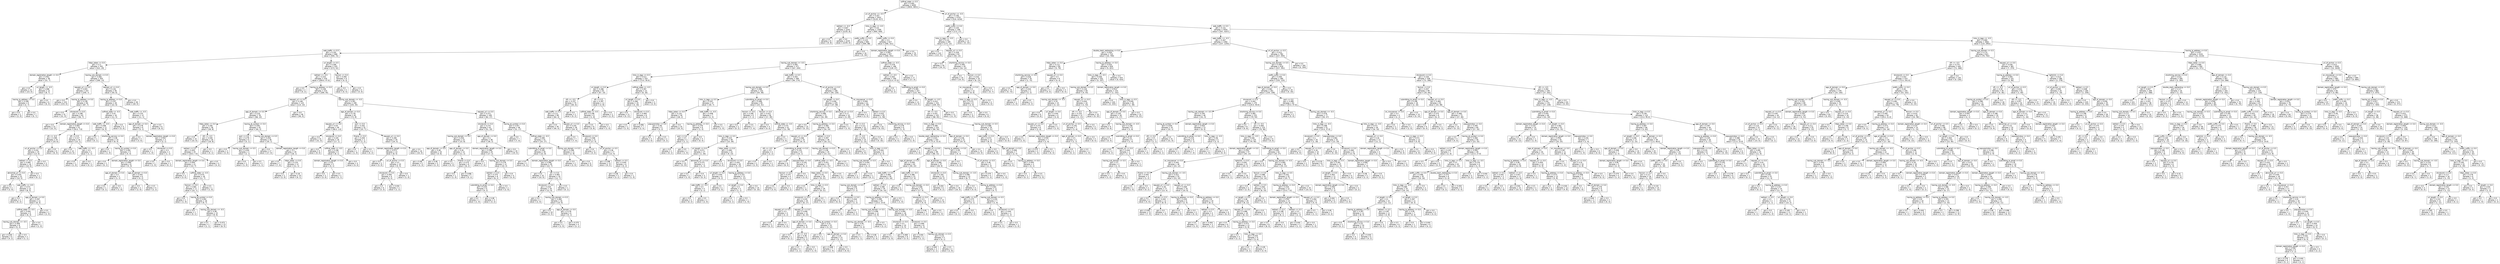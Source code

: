 digraph Tree {
node [shape=box, fontname="helvetica"] ;
edge [fontname="helvetica"] ;
0 [label="sslfinal_state <= 0.5\ngini = 0.493\nsamples = 8305\nvalue = [3654, 4651]"] ;
1 [label="url_of_anchor <= -0.5\ngini = 0.207\nsamples = 3552\nvalue = [3135, 417]"] ;
0 -> 1 [labeldistance=2.5, labelangle=45, headlabel="True"] ;
2 [label="redirect <= -0.5\ngini = 0.007\nsamples = 2243\nvalue = [2235, 8]"] ;
1 -> 2 ;
3 [label="gini = 0.0\nsamples = 8\nvalue = [0, 8]"] ;
2 -> 3 ;
4 [label="gini = 0.0\nsamples = 2235\nvalue = [2235, 0]"] ;
2 -> 4 ;
5 [label="links_in_tags <= -0.5\ngini = 0.43\nsamples = 1309\nvalue = [900, 409]"] ;
1 -> 5 ;
6 [label="prefix_suffix <= 0.0\ngini = 0.225\nsamples = 682\nvalue = [594, 88]"] ;
5 -> 6 ;
7 [label="web_traffic <= 0.5\ngini = 0.193\nsamples = 666\nvalue = [594, 72]"] ;
6 -> 7 ;
8 [label="https_token <= 0.0\ngini = 0.11\nsamples = 341\nvalue = [321, 20]"] ;
7 -> 8 ;
9 [label="domain_registration_length <= 0.0\ngini = 0.301\nsamples = 38\nvalue = [31, 7]"] ;
8 -> 9 ;
10 [label="gini = 0.0\nsamples = 23\nvalue = [23, 0]"] ;
9 -> 10 ;
11 [label="url_length <= -0.5\ngini = 0.498\nsamples = 15\nvalue = [8, 7]"] ;
9 -> 11 ;
12 [label="having_ip_address <= 0.0\ngini = 0.346\nsamples = 9\nvalue = [2, 7]"] ;
11 -> 12 ;
13 [label="gini = 0.0\nsamples = 2\nvalue = [2, 0]"] ;
12 -> 13 ;
14 [label="gini = 0.0\nsamples = 7\nvalue = [0, 7]"] ;
12 -> 14 ;
15 [label="gini = 0.0\nsamples = 6\nvalue = [6, 0]"] ;
11 -> 15 ;
16 [label="having_sub_domain <= 0.5\ngini = 0.082\nsamples = 303\nvalue = [290, 13]"] ;
8 -> 16 ;
17 [label="request_url <= 0.0\ngini = 0.055\nsamples = 247\nvalue = [240, 7]"] ;
16 -> 17 ;
18 [label="gini = 0.0\nsamples = 153\nvalue = [153, 0]"] ;
17 -> 18 ;
19 [label="having_ip_address <= 0.0\ngini = 0.138\nsamples = 94\nvalue = [87, 7]"] ;
17 -> 19 ;
20 [label="gini = 0.0\nsamples = 31\nvalue = [31, 0]"] ;
19 -> 20 ;
21 [label="dnsrecord <= 0.0\ngini = 0.198\nsamples = 63\nvalue = [56, 7]"] ;
19 -> 21 ;
22 [label="gini = 0.0\nsamples = 22\nvalue = [22, 0]"] ;
21 -> 22 ;
23 [label="domain_registration_length <= 0.0\ngini = 0.283\nsamples = 41\nvalue = [34.0, 7.0]"] ;
21 -> 23 ;
24 [label="sfh <= -0.5\ngini = 0.365\nsamples = 25\nvalue = [19, 6]"] ;
23 -> 24 ;
25 [label="url_of_anchor <= 0.5\ngini = 0.432\nsamples = 19\nvalue = [13, 6]"] ;
24 -> 25 ;
26 [label="redirect <= 0.5\ngini = 0.469\nsamples = 16\nvalue = [10, 6]"] ;
25 -> 26 ;
27 [label="abnormal_url <= 0.0\ngini = 0.444\nsamples = 15\nvalue = [10, 5]"] ;
26 -> 27 ;
28 [label="gini = 0.0\nsamples = 2\nvalue = [2, 0]"] ;
27 -> 28 ;
29 [label="web_traffic <= -0.5\ngini = 0.473\nsamples = 13\nvalue = [8, 5]"] ;
27 -> 29 ;
30 [label="gini = 0.0\nsamples = 2\nvalue = [0, 2]"] ;
29 -> 30 ;
31 [label="age_of_domain <= 0.0\ngini = 0.397\nsamples = 11\nvalue = [8, 3]"] ;
29 -> 31 ;
32 [label="sslfinal_state <= -0.5\ngini = 0.444\nsamples = 9\nvalue = [6, 3]"] ;
31 -> 32 ;
33 [label="having_sub_domain <= -0.5\ngini = 0.469\nsamples = 8\nvalue = [5, 3]"] ;
32 -> 33 ;
34 [label="gini = 0.444\nsamples = 6\nvalue = [4, 2]"] ;
33 -> 34 ;
35 [label="gini = 0.5\nsamples = 2\nvalue = [1, 1]"] ;
33 -> 35 ;
36 [label="gini = 0.0\nsamples = 1\nvalue = [1, 0]"] ;
32 -> 36 ;
37 [label="gini = 0.0\nsamples = 2\nvalue = [2, 0]"] ;
31 -> 37 ;
38 [label="gini = 0.0\nsamples = 1\nvalue = [0, 1]"] ;
26 -> 38 ;
39 [label="gini = 0.0\nsamples = 3\nvalue = [3, 0]"] ;
25 -> 39 ;
40 [label="gini = 0.0\nsamples = 6\nvalue = [6, 0]"] ;
24 -> 40 ;
41 [label="sfh <= 0.5\ngini = 0.117\nsamples = 16\nvalue = [15, 1]"] ;
23 -> 41 ;
42 [label="gini = 0.0\nsamples = 14\nvalue = [14, 0]"] ;
41 -> 42 ;
43 [label="web_traffic <= -0.5\ngini = 0.5\nsamples = 2\nvalue = [1, 1]"] ;
41 -> 43 ;
44 [label="gini = 0.0\nsamples = 1\nvalue = [1, 0]"] ;
43 -> 44 ;
45 [label="gini = 0.0\nsamples = 1\nvalue = [0, 1]"] ;
43 -> 45 ;
46 [label="request_url <= 0.0\ngini = 0.191\nsamples = 56\nvalue = [50, 6]"] ;
16 -> 46 ;
47 [label="having_ip_address <= 0.0\ngini = 0.337\nsamples = 28\nvalue = [22, 6]"] ;
46 -> 47 ;
48 [label="sslfinal_state <= -0.5\ngini = 0.43\nsamples = 16\nvalue = [11, 5]"] ;
47 -> 48 ;
49 [label="web_traffic <= -0.5\ngini = 0.496\nsamples = 11\nvalue = [6, 5]"] ;
48 -> 49 ;
50 [label="gini = 0.0\nsamples = 1\nvalue = [0, 1]"] ;
49 -> 50 ;
51 [label="shortining_service <= 0.0\ngini = 0.48\nsamples = 10\nvalue = [6, 4]"] ;
49 -> 51 ;
52 [label="gini = 0.0\nsamples = 1\nvalue = [1, 0]"] ;
51 -> 52 ;
53 [label="having_at_symbol <= 0.0\ngini = 0.494\nsamples = 9\nvalue = [5, 4]"] ;
51 -> 53 ;
54 [label="gini = 0.0\nsamples = 1\nvalue = [0, 1]"] ;
53 -> 54 ;
55 [label="domain_registration_length <= 0.0\ngini = 0.469\nsamples = 8\nvalue = [5, 3]"] ;
53 -> 55 ;
56 [label="age_of_domain <= 0.0\ngini = 0.5\nsamples = 2\nvalue = [1, 1]"] ;
55 -> 56 ;
57 [label="gini = 0.0\nsamples = 1\nvalue = [0, 1]"] ;
56 -> 57 ;
58 [label="gini = 0.0\nsamples = 1\nvalue = [1, 0]"] ;
56 -> 58 ;
59 [label="age_of_domain <= 0.0\ngini = 0.444\nsamples = 6\nvalue = [4, 2]"] ;
55 -> 59 ;
60 [label="gini = 0.0\nsamples = 2\nvalue = [2, 0]"] ;
59 -> 60 ;
61 [label="gini = 0.5\nsamples = 4\nvalue = [2, 2]"] ;
59 -> 61 ;
62 [label="gini = 0.0\nsamples = 5\nvalue = [5, 0]"] ;
48 -> 62 ;
63 [label="web_traffic <= -0.5\ngini = 0.153\nsamples = 12\nvalue = [11, 1]"] ;
47 -> 63 ;
64 [label="age_of_domain <= 0.0\ngini = 0.278\nsamples = 6\nvalue = [5, 1]"] ;
63 -> 64 ;
65 [label="gini = 0.0\nsamples = 3\nvalue = [3, 0]"] ;
64 -> 65 ;
66 [label="domain_registration_length <= 0.0\ngini = 0.444\nsamples = 3\nvalue = [2, 1]"] ;
64 -> 66 ;
67 [label="gini = 0.0\nsamples = 1\nvalue = [1, 0]"] ;
66 -> 67 ;
68 [label="dnsrecord <= 0.0\ngini = 0.5\nsamples = 2\nvalue = [1, 1]"] ;
66 -> 68 ;
69 [label="gini = 0.0\nsamples = 1\nvalue = [1, 0]"] ;
68 -> 69 ;
70 [label="gini = 0.0\nsamples = 1\nvalue = [0, 1]"] ;
68 -> 70 ;
71 [label="gini = 0.0\nsamples = 6\nvalue = [6, 0]"] ;
63 -> 71 ;
72 [label="gini = 0.0\nsamples = 28\nvalue = [28, 0]"] ;
46 -> 72 ;
73 [label="url_length <= 0.5\ngini = 0.269\nsamples = 325\nvalue = [273, 52]"] ;
7 -> 73 ;
74 [label="redirect <= -0.5\ngini = 0.253\nsamples = 316\nvalue = [269.0, 47.0]"] ;
73 -> 74 ;
75 [label="gini = 0.0\nsamples = 2\nvalue = [0, 2]"] ;
74 -> 75 ;
76 [label="having_ip_address <= 0.0\ngini = 0.246\nsamples = 314\nvalue = [269, 45]"] ;
74 -> 76 ;
77 [label="request_url <= 0.0\ngini = 0.148\nsamples = 124\nvalue = [114, 10]"] ;
76 -> 77 ;
78 [label="age_of_domain <= 0.0\ngini = 0.224\nsamples = 78\nvalue = [68, 10]"] ;
77 -> 78 ;
79 [label="https_token <= 0.0\ngini = 0.346\nsamples = 36\nvalue = [28, 8]"] ;
78 -> 79 ;
80 [label="gini = 0.0\nsamples = 10\nvalue = [10, 0]"] ;
79 -> 80 ;
81 [label="sfh <= -0.5\ngini = 0.426\nsamples = 26\nvalue = [18, 8]"] ;
79 -> 81 ;
82 [label="redirect <= 0.5\ngini = 0.403\nsamples = 25\nvalue = [18.0, 7.0]"] ;
81 -> 82 ;
83 [label="domain_registration_length <= 0.0\ngini = 0.444\nsamples = 21\nvalue = [14, 7]"] ;
82 -> 83 ;
84 [label="gini = 0.0\nsamples = 3\nvalue = [3, 0]"] ;
83 -> 84 ;
85 [label="sslfinal_state <= -0.5\ngini = 0.475\nsamples = 18\nvalue = [11, 7]"] ;
83 -> 85 ;
86 [label="favicon <= 0.0\ngini = 0.484\nsamples = 17\nvalue = [10, 7]"] ;
85 -> 86 ;
87 [label="gini = 0.0\nsamples = 1\nvalue = [1, 0]"] ;
86 -> 87 ;
88 [label="having_at_symbol <= 0.0\ngini = 0.492\nsamples = 16\nvalue = [9, 7]"] ;
86 -> 88 ;
89 [label="gini = 0.0\nsamples = 1\nvalue = [0, 1]"] ;
88 -> 89 ;
90 [label="having_sub_domain <= -0.5\ngini = 0.48\nsamples = 15\nvalue = [9, 6]"] ;
88 -> 90 ;
91 [label="gini = 0.5\nsamples = 2\nvalue = [1, 1]"] ;
90 -> 91 ;
92 [label="gini = 0.473\nsamples = 13\nvalue = [8, 5]"] ;
90 -> 92 ;
93 [label="gini = 0.0\nsamples = 1\nvalue = [1, 0]"] ;
85 -> 93 ;
94 [label="gini = 0.0\nsamples = 4\nvalue = [4, 0]"] ;
82 -> 94 ;
95 [label="gini = 0.0\nsamples = 1\nvalue = [0, 1]"] ;
81 -> 95 ;
96 [label="having_at_symbol <= 0.0\ngini = 0.091\nsamples = 42\nvalue = [40, 2]"] ;
78 -> 96 ;
97 [label="port <= 0.0\ngini = 0.278\nsamples = 6\nvalue = [5, 1]"] ;
96 -> 97 ;
98 [label="gini = 0.0\nsamples = 3\nvalue = [3, 0]"] ;
97 -> 98 ;
99 [label="having_sub_domain <= 0.5\ngini = 0.444\nsamples = 3\nvalue = [2, 1]"] ;
97 -> 99 ;
100 [label="gini = 0.0\nsamples = 1\nvalue = [1, 0]"] ;
99 -> 100 ;
101 [label="gini = 0.5\nsamples = 2\nvalue = [1, 1]"] ;
99 -> 101 ;
102 [label="having_sub_domain <= 0.5\ngini = 0.054\nsamples = 36\nvalue = [35, 1]"] ;
96 -> 102 ;
103 [label="gini = 0.0\nsamples = 17\nvalue = [17, 0]"] ;
102 -> 103 ;
104 [label="domain_registration_length <= 0.0\ngini = 0.1\nsamples = 19\nvalue = [18, 1]"] ;
102 -> 104 ;
105 [label="gini = 0.0\nsamples = 7\nvalue = [7, 0]"] ;
104 -> 105 ;
106 [label="https_token <= 0.0\ngini = 0.153\nsamples = 12\nvalue = [11, 1]"] ;
104 -> 106 ;
107 [label="gini = 0.0\nsamples = 2\nvalue = [2, 0]"] ;
106 -> 107 ;
108 [label="gini = 0.18\nsamples = 10\nvalue = [9, 1]"] ;
106 -> 108 ;
109 [label="gini = 0.0\nsamples = 46\nvalue = [46, 0]"] ;
77 -> 109 ;
110 [label="having_sub_domain <= -0.5\ngini = 0.301\nsamples = 190\nvalue = [155, 35]"] ;
76 -> 110 ;
111 [label="age_of_domain <= 0.0\ngini = 0.178\nsamples = 81\nvalue = [73, 8]"] ;
110 -> 111 ;
112 [label="request_url <= 0.0\ngini = 0.04\nsamples = 49\nvalue = [48.0, 1.0]"] ;
111 -> 112 ;
113 [label="gini = 0.0\nsamples = 31\nvalue = [31, 0]"] ;
112 -> 113 ;
114 [label="dnsrecord <= 0.0\ngini = 0.105\nsamples = 18\nvalue = [17, 1]"] ;
112 -> 114 ;
115 [label="gini = 0.0\nsamples = 9\nvalue = [9, 0]"] ;
114 -> 115 ;
116 [label="sslfinal_state <= -0.5\ngini = 0.198\nsamples = 9\nvalue = [8, 1]"] ;
114 -> 116 ;
117 [label="domain_registration_length <= 0.0\ngini = 0.32\nsamples = 5\nvalue = [4, 1]"] ;
116 -> 117 ;
118 [label="gini = 0.0\nsamples = 3\nvalue = [3, 0]"] ;
117 -> 118 ;
119 [label="gini = 0.5\nsamples = 2\nvalue = [1, 1]"] ;
117 -> 119 ;
120 [label="gini = 0.0\nsamples = 4\nvalue = [4, 0]"] ;
116 -> 120 ;
121 [label="port <= 0.0\ngini = 0.342\nsamples = 32\nvalue = [25, 7]"] ;
111 -> 121 ;
122 [label="iframe <= 0.0\ngini = 0.444\nsamples = 3\nvalue = [1, 2]"] ;
121 -> 122 ;
123 [label="gini = 0.0\nsamples = 1\nvalue = [1, 0]"] ;
122 -> 123 ;
124 [label="gini = 0.0\nsamples = 2\nvalue = [0, 2]"] ;
122 -> 124 ;
125 [label="request_url <= 0.0\ngini = 0.285\nsamples = 29\nvalue = [24, 5]"] ;
121 -> 125 ;
126 [label="domain_registration_length <= 0.0\ngini = 0.473\nsamples = 13\nvalue = [8, 5]"] ;
125 -> 126 ;
127 [label="gini = 0.0\nsamples = 3\nvalue = [3, 0]"] ;
126 -> 127 ;
128 [label="url_of_anchor <= 0.5\ngini = 0.5\nsamples = 10\nvalue = [5, 5]"] ;
126 -> 128 ;
129 [label="dnsrecord <= 0.0\ngini = 0.494\nsamples = 9\nvalue = [4, 5]"] ;
128 -> 129 ;
130 [label="gini = 0.5\nsamples = 6\nvalue = [3, 3]"] ;
129 -> 130 ;
131 [label="gini = 0.444\nsamples = 3\nvalue = [1, 2]"] ;
129 -> 131 ;
132 [label="gini = 0.0\nsamples = 1\nvalue = [1, 0]"] ;
128 -> 132 ;
133 [label="gini = 0.0\nsamples = 16\nvalue = [16, 0]"] ;
125 -> 133 ;
134 [label="request_url <= 0.0\ngini = 0.373\nsamples = 109\nvalue = [82, 27]"] ;
110 -> 134 ;
135 [label="dnsrecord <= 0.0\ngini = 0.274\nsamples = 61\nvalue = [51, 10]"] ;
134 -> 135 ;
136 [label="having_sub_domain <= 0.5\ngini = 0.454\nsamples = 23\nvalue = [15, 8]"] ;
135 -> 136 ;
137 [label="age_of_domain <= 0.0\ngini = 0.48\nsamples = 10\nvalue = [4, 6]"] ;
136 -> 137 ;
138 [label="gini = 0.48\nsamples = 5\nvalue = [2, 3]"] ;
137 -> 138 ;
139 [label="gini = 0.48\nsamples = 5\nvalue = [2, 3]"] ;
137 -> 139 ;
140 [label="age_of_domain <= 0.0\ngini = 0.26\nsamples = 13\nvalue = [11, 2]"] ;
136 -> 140 ;
141 [label="gini = 0.0\nsamples = 5\nvalue = [5, 0]"] ;
140 -> 141 ;
142 [label="iframe <= 0.0\ngini = 0.375\nsamples = 8\nvalue = [6, 2]"] ;
140 -> 142 ;
143 [label="gini = 0.0\nsamples = 1\nvalue = [1, 0]"] ;
142 -> 143 ;
144 [label="gini = 0.408\nsamples = 7\nvalue = [5, 2]"] ;
142 -> 144 ;
145 [label="age_of_domain <= 0.0\ngini = 0.1\nsamples = 38\nvalue = [36, 2]"] ;
135 -> 145 ;
146 [label="domain_registration_length <= 0.0\ngini = 0.188\nsamples = 19\nvalue = [17, 2]"] ;
145 -> 146 ;
147 [label="gini = 0.0\nsamples = 7\nvalue = [7, 0]"] ;
146 -> 147 ;
148 [label="having_sub_domain <= 0.5\ngini = 0.278\nsamples = 12\nvalue = [10, 2]"] ;
146 -> 148 ;
149 [label="redirect <= 0.5\ngini = 0.375\nsamples = 8\nvalue = [6, 2]"] ;
148 -> 149 ;
150 [label="submitting_to_email <= 0.0\ngini = 0.444\nsamples = 6\nvalue = [4, 2]"] ;
149 -> 150 ;
151 [label="gini = 0.0\nsamples = 1\nvalue = [1, 0]"] ;
150 -> 151 ;
152 [label="gini = 0.48\nsamples = 5\nvalue = [3, 2]"] ;
150 -> 152 ;
153 [label="gini = 0.0\nsamples = 2\nvalue = [2, 0]"] ;
149 -> 153 ;
154 [label="gini = 0.0\nsamples = 4\nvalue = [4, 0]"] ;
148 -> 154 ;
155 [label="gini = 0.0\nsamples = 19\nvalue = [19, 0]"] ;
145 -> 155 ;
156 [label="having_at_symbol <= 0.0\ngini = 0.457\nsamples = 48\nvalue = [31, 17]"] ;
134 -> 156 ;
157 [label="gini = 0.0\nsamples = 7\nvalue = [7, 0]"] ;
156 -> 157 ;
158 [label="sslfinal_state <= -0.5\ngini = 0.485\nsamples = 41\nvalue = [24, 17]"] ;
156 -> 158 ;
159 [label="submitting_to_email <= 0.0\ngini = 0.391\nsamples = 30\nvalue = [22, 8]"] ;
158 -> 159 ;
160 [label="gini = 0.0\nsamples = 1\nvalue = [0, 1]"] ;
159 -> 160 ;
161 [label="domain_registration_length <= 0.0\ngini = 0.366\nsamples = 29\nvalue = [22, 7]"] ;
159 -> 161 ;
162 [label="gini = 0.0\nsamples = 10\nvalue = [10, 0]"] ;
161 -> 162 ;
163 [label="sfh <= 0.0\ngini = 0.465\nsamples = 19\nvalue = [12, 7]"] ;
161 -> 163 ;
164 [label="dnsrecord <= 0.0\ngini = 0.444\nsamples = 18\nvalue = [12, 6]"] ;
163 -> 164 ;
165 [label="gini = 0.0\nsamples = 2\nvalue = [2, 0]"] ;
164 -> 165 ;
166 [label="having_sub_domain <= 0.5\ngini = 0.469\nsamples = 16\nvalue = [10, 6]"] ;
164 -> 166 ;
167 [label="gini = 0.5\nsamples = 10\nvalue = [5, 5]"] ;
166 -> 167 ;
168 [label="age_of_domain <= 0.0\ngini = 0.278\nsamples = 6\nvalue = [5, 1]"] ;
166 -> 168 ;
169 [label="gini = 0.0\nsamples = 2\nvalue = [2, 0]"] ;
168 -> 169 ;
170 [label="gini = 0.375\nsamples = 4\nvalue = [3, 1]"] ;
168 -> 170 ;
171 [label="gini = 0.0\nsamples = 1\nvalue = [0, 1]"] ;
163 -> 171 ;
172 [label="having_sub_domain <= 0.5\ngini = 0.298\nsamples = 11\nvalue = [2, 9]"] ;
158 -> 172 ;
173 [label="gini = 0.0\nsamples = 2\nvalue = [2, 0]"] ;
172 -> 173 ;
174 [label="gini = 0.0\nsamples = 9\nvalue = [0, 9]"] ;
172 -> 174 ;
175 [label="favicon <= 0.0\ngini = 0.494\nsamples = 9\nvalue = [4, 5]"] ;
73 -> 175 ;
176 [label="gini = 0.0\nsamples = 5\nvalue = [0, 5]"] ;
175 -> 176 ;
177 [label="gini = 0.0\nsamples = 4\nvalue = [4, 0]"] ;
175 -> 177 ;
178 [label="gini = 0.0\nsamples = 16\nvalue = [0, 16]"] ;
6 -> 178 ;
179 [label="prefix_suffix <= 0.0\ngini = 0.5\nsamples = 627\nvalue = [306, 321]"] ;
5 -> 179 ;
180 [label="domain_registration_length <= 0.0\ngini = 0.495\nsamples = 557\nvalue = [306, 251]"] ;
179 -> 180 ;
181 [label="having_sub_domain <= -0.5\ngini = 0.495\nsamples = 371\nvalue = [167, 204]"] ;
180 -> 181 ;
182 [label="links_in_tags <= 0.5\ngini = 0.413\nsamples = 103\nvalue = [73.0, 30.0]"] ;
181 -> 182 ;
183 [label="url_length <= 0.0\ngini = 0.286\nsamples = 81\nvalue = [67, 14]"] ;
182 -> 183 ;
184 [label="sfh <= -0.5\ngini = 0.157\nsamples = 70\nvalue = [64, 6]"] ;
183 -> 184 ;
185 [label="web_traffic <= 0.5\ngini = 0.111\nsamples = 68\nvalue = [64, 4]"] ;
184 -> 185 ;
186 [label="gini = 0.0\nsamples = 40\nvalue = [40, 0]"] ;
185 -> 186 ;
187 [label="request_url <= 0.0\ngini = 0.245\nsamples = 28\nvalue = [24, 4]"] ;
185 -> 187 ;
188 [label="gini = 0.0\nsamples = 7\nvalue = [7, 0]"] ;
187 -> 188 ;
189 [label="dnsrecord <= 0.0\ngini = 0.308\nsamples = 21\nvalue = [17, 4]"] ;
187 -> 189 ;
190 [label="gini = 0.0\nsamples = 4\nvalue = [4, 0]"] ;
189 -> 190 ;
191 [label="url_of_anchor <= 0.5\ngini = 0.36\nsamples = 17\nvalue = [13, 4]"] ;
189 -> 191 ;
192 [label="gini = 0.298\nsamples = 11\nvalue = [9, 2]"] ;
191 -> 192 ;
193 [label="redirect <= 0.5\ngini = 0.444\nsamples = 6\nvalue = [4, 2]"] ;
191 -> 193 ;
194 [label="gini = 0.48\nsamples = 5\nvalue = [3, 2]"] ;
193 -> 194 ;
195 [label="gini = 0.0\nsamples = 1\nvalue = [1, 0]"] ;
193 -> 195 ;
196 [label="gini = 0.0\nsamples = 2\nvalue = [0, 2]"] ;
184 -> 196 ;
197 [label="sfh <= 0.5\ngini = 0.397\nsamples = 11\nvalue = [3, 8]"] ;
183 -> 197 ;
198 [label="sslfinal_state <= -0.5\ngini = 0.198\nsamples = 9\nvalue = [1, 8]"] ;
197 -> 198 ;
199 [label="gini = 0.0\nsamples = 8\nvalue = [0, 8]"] ;
198 -> 199 ;
200 [label="gini = 0.0\nsamples = 1\nvalue = [1, 0]"] ;
198 -> 200 ;
201 [label="gini = 0.0\nsamples = 2\nvalue = [2, 0]"] ;
197 -> 201 ;
202 [label="sslfinal_state <= -0.5\ngini = 0.397\nsamples = 22\nvalue = [6, 16]"] ;
182 -> 202 ;
203 [label="url_length <= 0.0\ngini = 0.266\nsamples = 19\nvalue = [3, 16]"] ;
202 -> 203 ;
204 [label="gini = 0.0\nsamples = 11\nvalue = [0, 11]"] ;
203 -> 204 ;
205 [label="dnsrecord <= 0.0\ngini = 0.469\nsamples = 8\nvalue = [3, 5]"] ;
203 -> 205 ;
206 [label="gini = 0.0\nsamples = 1\nvalue = [1, 0]"] ;
205 -> 206 ;
207 [label="gini = 0.408\nsamples = 7\nvalue = [2, 5]"] ;
205 -> 207 ;
208 [label="gini = 0.0\nsamples = 3\nvalue = [3, 0]"] ;
202 -> 208 ;
209 [label="web_traffic <= 0.5\ngini = 0.455\nsamples = 268\nvalue = [94, 174]"] ;
181 -> 209 ;
210 [label="having_sub_domain <= 0.5\ngini = 0.498\nsamples = 102\nvalue = [54, 48]"] ;
209 -> 210 ;
211 [label="links_in_tags <= 0.5\ngini = 0.307\nsamples = 37\nvalue = [30, 7]"] ;
210 -> 211 ;
212 [label="https_token <= 0.0\ngini = 0.124\nsamples = 30\nvalue = [28, 2]"] ;
211 -> 212 ;
213 [label="popupwindow <= 0.0\ngini = 0.48\nsamples = 5\nvalue = [3, 2]"] ;
212 -> 213 ;
214 [label="gini = 0.0\nsamples = 3\nvalue = [3, 0]"] ;
213 -> 214 ;
215 [label="gini = 0.0\nsamples = 2\nvalue = [0, 2]"] ;
213 -> 215 ;
216 [label="gini = 0.0\nsamples = 25\nvalue = [25, 0]"] ;
212 -> 216 ;
217 [label="web_traffic <= -0.5\ngini = 0.408\nsamples = 7\nvalue = [2, 5]"] ;
211 -> 217 ;
218 [label="having_ip_address <= 0.0\ngini = 0.278\nsamples = 6\nvalue = [1, 5]"] ;
217 -> 218 ;
219 [label="port <= 0.0\ngini = 0.5\nsamples = 2\nvalue = [1, 1]"] ;
218 -> 219 ;
220 [label="gini = 0.0\nsamples = 1\nvalue = [0, 1]"] ;
219 -> 220 ;
221 [label="gini = 0.0\nsamples = 1\nvalue = [1, 0]"] ;
219 -> 221 ;
222 [label="gini = 0.0\nsamples = 4\nvalue = [0, 4]"] ;
218 -> 222 ;
223 [label="gini = 0.0\nsamples = 1\nvalue = [1, 0]"] ;
217 -> 223 ;
224 [label="submitting_to_email <= 0.0\ngini = 0.466\nsamples = 65\nvalue = [24, 41]"] ;
210 -> 224 ;
225 [label="favicon <= 0.0\ngini = 0.346\nsamples = 9\nvalue = [7, 2]"] ;
224 -> 225 ;
226 [label="gini = 0.0\nsamples = 2\nvalue = [0, 2]"] ;
225 -> 226 ;
227 [label="gini = 0.0\nsamples = 7\nvalue = [7, 0]"] ;
225 -> 227 ;
228 [label="favicon <= 0.0\ngini = 0.423\nsamples = 56\nvalue = [17, 39]"] ;
224 -> 228 ;
229 [label="gini = 0.0\nsamples = 4\nvalue = [4, 0]"] ;
228 -> 229 ;
230 [label="sslfinal_state <= -0.5\ngini = 0.375\nsamples = 52\nvalue = [13, 39]"] ;
228 -> 230 ;
231 [label="links_in_tags <= 0.5\ngini = 0.325\nsamples = 49\nvalue = [10, 39]"] ;
230 -> 231 ;
232 [label="url_length <= 0.0\ngini = 0.071\nsamples = 27\nvalue = [1, 26]"] ;
231 -> 232 ;
233 [label="gini = 0.0\nsamples = 23\nvalue = [0, 23]"] ;
232 -> 233 ;
234 [label="abnormal_url <= 0.0\ngini = 0.375\nsamples = 4\nvalue = [1, 3]"] ;
232 -> 234 ;
235 [label="gini = 0.0\nsamples = 1\nvalue = [1, 0]"] ;
234 -> 235 ;
236 [label="gini = 0.0\nsamples = 3\nvalue = [0, 3]"] ;
234 -> 236 ;
237 [label="https_token <= 0.0\ngini = 0.483\nsamples = 22\nvalue = [9, 13]"] ;
231 -> 237 ;
238 [label="gini = 0.0\nsamples = 4\nvalue = [4, 0]"] ;
237 -> 238 ;
239 [label="dnsrecord <= 0.0\ngini = 0.401\nsamples = 18\nvalue = [5, 13]"] ;
237 -> 239 ;
240 [label="url_length <= 0.0\ngini = 0.444\nsamples = 6\nvalue = [4, 2]"] ;
239 -> 240 ;
241 [label="web_traffic <= -0.5\ngini = 0.5\nsamples = 4\nvalue = [2, 2]"] ;
240 -> 241 ;
242 [label="gini = 0.0\nsamples = 2\nvalue = [0, 2]"] ;
241 -> 242 ;
243 [label="gini = 0.0\nsamples = 2\nvalue = [2, 0]"] ;
241 -> 243 ;
244 [label="gini = 0.0\nsamples = 2\nvalue = [2, 0]"] ;
240 -> 244 ;
245 [label="having_ip_address <= 0.0\ngini = 0.153\nsamples = 12\nvalue = [1, 11]"] ;
239 -> 245 ;
246 [label="url_length <= 0.0\ngini = 0.5\nsamples = 2\nvalue = [1, 1]"] ;
245 -> 246 ;
247 [label="gini = 0.0\nsamples = 1\nvalue = [0, 1]"] ;
246 -> 247 ;
248 [label="gini = 0.0\nsamples = 1\nvalue = [1, 0]"] ;
246 -> 248 ;
249 [label="gini = 0.0\nsamples = 10\nvalue = [0, 10]"] ;
245 -> 249 ;
250 [label="gini = 0.0\nsamples = 3\nvalue = [3, 0]"] ;
230 -> 250 ;
251 [label="url_of_anchor <= 0.5\ngini = 0.366\nsamples = 166\nvalue = [40, 126]"] ;
209 -> 251 ;
252 [label="url_length <= 0.0\ngini = 0.456\nsamples = 105\nvalue = [37, 68]"] ;
251 -> 252 ;
253 [label="shortining_service <= 0.0\ngini = 0.498\nsamples = 73\nvalue = [34, 39]"] ;
252 -> 253 ;
254 [label="gini = 0.0\nsamples = 15\nvalue = [0, 15]"] ;
253 -> 254 ;
255 [label="having_ip_address <= 0.0\ngini = 0.485\nsamples = 58\nvalue = [34, 24]"] ;
253 -> 255 ;
256 [label="request_url <= 0.0\ngini = 0.266\nsamples = 19\nvalue = [16, 3]"] ;
255 -> 256 ;
257 [label="sfh <= -0.5\ngini = 0.5\nsamples = 4\nvalue = [2, 2]"] ;
256 -> 257 ;
258 [label="gini = 0.0\nsamples = 2\nvalue = [2, 0]"] ;
257 -> 258 ;
259 [label="gini = 0.0\nsamples = 2\nvalue = [0, 2]"] ;
257 -> 259 ;
260 [label="submitting_to_email <= 0.0\ngini = 0.124\nsamples = 15\nvalue = [14, 1]"] ;
256 -> 260 ;
261 [label="gini = 0.0\nsamples = 8\nvalue = [8, 0]"] ;
260 -> 261 ;
262 [label="popupwindow <= 0.0\ngini = 0.245\nsamples = 7\nvalue = [6, 1]"] ;
260 -> 262 ;
263 [label="favicon <= 0.0\ngini = 0.375\nsamples = 4\nvalue = [3, 1]"] ;
262 -> 263 ;
264 [label="gini = 0.0\nsamples = 3\nvalue = [3, 0]"] ;
263 -> 264 ;
265 [label="gini = 0.0\nsamples = 1\nvalue = [0, 1]"] ;
263 -> 265 ;
266 [label="gini = 0.0\nsamples = 3\nvalue = [3, 0]"] ;
262 -> 266 ;
267 [label="redirect <= 0.5\ngini = 0.497\nsamples = 39\nvalue = [18, 21]"] ;
255 -> 267 ;
268 [label="having_sub_domain <= 0.5\ngini = 0.48\nsamples = 35\nvalue = [14, 21]"] ;
267 -> 268 ;
269 [label="sslfinal_state <= -0.5\ngini = 0.451\nsamples = 32\nvalue = [11, 21]"] ;
268 -> 269 ;
270 [label="https_token <= 0.0\ngini = 0.42\nsamples = 30\nvalue = [9, 21]"] ;
269 -> 270 ;
271 [label="gini = 0.0\nsamples = 1\nvalue = [1, 0]"] ;
270 -> 271 ;
272 [label="links_in_tags <= 0.5\ngini = 0.4\nsamples = 29\nvalue = [8, 21]"] ;
270 -> 272 ;
273 [label="dnsrecord <= 0.0\ngini = 0.435\nsamples = 25\nvalue = [8, 17]"] ;
272 -> 273 ;
274 [label="request_url <= 0.0\ngini = 0.5\nsamples = 4\nvalue = [2, 2]"] ;
273 -> 274 ;
275 [label="gini = 0.0\nsamples = 2\nvalue = [0, 2]"] ;
274 -> 275 ;
276 [label="gini = 0.0\nsamples = 2\nvalue = [2, 0]"] ;
274 -> 276 ;
277 [label="request_url <= 0.0\ngini = 0.408\nsamples = 21\nvalue = [6, 15]"] ;
273 -> 277 ;
278 [label="age_of_domain <= 0.0\ngini = 0.5\nsamples = 6\nvalue = [3, 3]"] ;
277 -> 278 ;
279 [label="gini = 0.0\nsamples = 1\nvalue = [0, 1]"] ;
278 -> 279 ;
280 [label="sfh <= -0.5\ngini = 0.48\nsamples = 5\nvalue = [3, 2]"] ;
278 -> 280 ;
281 [label="gini = 0.5\nsamples = 4\nvalue = [2, 2]"] ;
280 -> 281 ;
282 [label="gini = 0.0\nsamples = 1\nvalue = [1, 0]"] ;
280 -> 282 ;
283 [label="having_at_symbol <= 0.0\ngini = 0.32\nsamples = 15\nvalue = [3, 12]"] ;
277 -> 283 ;
284 [label="gini = 0.5\nsamples = 2\nvalue = [1, 1]"] ;
283 -> 284 ;
285 [label="age_of_domain <= 0.0\ngini = 0.26\nsamples = 13\nvalue = [2, 11]"] ;
283 -> 285 ;
286 [label="gini = 0.408\nsamples = 7\nvalue = [2, 5]"] ;
285 -> 286 ;
287 [label="gini = 0.0\nsamples = 6\nvalue = [0, 6]"] ;
285 -> 287 ;
288 [label="gini = 0.0\nsamples = 4\nvalue = [0, 4]"] ;
272 -> 288 ;
289 [label="gini = 0.0\nsamples = 2\nvalue = [2, 0]"] ;
269 -> 289 ;
290 [label="gini = 0.0\nsamples = 3\nvalue = [3, 0]"] ;
268 -> 290 ;
291 [label="gini = 0.0\nsamples = 4\nvalue = [4, 0]"] ;
267 -> 291 ;
292 [label="abnormal_url <= 0.0\ngini = 0.17\nsamples = 32\nvalue = [3, 29]"] ;
252 -> 292 ;
293 [label="gini = 0.0\nsamples = 1\nvalue = [1, 0]"] ;
292 -> 293 ;
294 [label="sfh <= 0.5\ngini = 0.121\nsamples = 31\nvalue = [2, 29]"] ;
292 -> 294 ;
295 [label="sfh <= -0.5\ngini = 0.231\nsamples = 15\nvalue = [2, 13]"] ;
294 -> 295 ;
296 [label="gini = 0.0\nsamples = 9\nvalue = [0, 9]"] ;
295 -> 296 ;
297 [label="links_in_tags <= 0.5\ngini = 0.444\nsamples = 6\nvalue = [2, 4]"] ;
295 -> 297 ;
298 [label="having_sub_domain <= 0.5\ngini = 0.444\nsamples = 3\nvalue = [2, 1]"] ;
297 -> 298 ;
299 [label="gini = 0.0\nsamples = 2\nvalue = [2, 0]"] ;
298 -> 299 ;
300 [label="gini = 0.0\nsamples = 1\nvalue = [0, 1]"] ;
298 -> 300 ;
301 [label="gini = 0.0\nsamples = 3\nvalue = [0, 3]"] ;
297 -> 301 ;
302 [label="gini = 0.0\nsamples = 16\nvalue = [0, 16]"] ;
294 -> 302 ;
303 [label="on_mouseover <= 0.0\ngini = 0.094\nsamples = 61\nvalue = [3, 58]"] ;
251 -> 303 ;
304 [label="gini = 0.0\nsamples = 2\nvalue = [2, 0]"] ;
303 -> 304 ;
305 [label="redirect <= 0.5\ngini = 0.033\nsamples = 59\nvalue = [1, 58]"] ;
303 -> 305 ;
306 [label="gini = 0.0\nsamples = 53\nvalue = [0, 53]"] ;
305 -> 306 ;
307 [label="shortining_service <= 0.0\ngini = 0.278\nsamples = 6\nvalue = [1, 5]"] ;
305 -> 307 ;
308 [label="gini = 0.0\nsamples = 5\nvalue = [0, 5]"] ;
307 -> 308 ;
309 [label="gini = 0.0\nsamples = 1\nvalue = [1, 0]"] ;
307 -> 309 ;
310 [label="sslfinal_state <= -0.5\ngini = 0.378\nsamples = 186\nvalue = [139, 47]"] ;
180 -> 310 ;
311 [label="redirect <= -0.5\ngini = 0.402\nsamples = 169\nvalue = [122.0, 47.0]"] ;
310 -> 311 ;
312 [label="gini = 0.0\nsamples = 2\nvalue = [0, 2]"] ;
311 -> 312 ;
313 [label="submitting_to_email <= 0.0\ngini = 0.394\nsamples = 167\nvalue = [122, 45]"] ;
311 -> 313 ;
314 [label="gini = 0.0\nsamples = 13\nvalue = [13, 0]"] ;
313 -> 314 ;
315 [label="url_length <= -0.5\ngini = 0.414\nsamples = 154\nvalue = [109, 45]"] ;
313 -> 315 ;
316 [label="sfh <= -0.5\ngini = 0.431\nsamples = 143\nvalue = [98, 45]"] ;
315 -> 316 ;
317 [label="links_in_tags <= 0.5\ngini = 0.398\nsamples = 124\nvalue = [90, 34]"] ;
316 -> 317 ;
318 [label="double_slash_redirecting <= 0.0\ngini = 0.423\nsamples = 102\nvalue = [71.0, 31.0]"] ;
317 -> 318 ;
319 [label="gini = 0.0\nsamples = 3\nvalue = [3, 0]"] ;
318 -> 319 ;
320 [label="request_url <= 0.0\ngini = 0.43\nsamples = 99\nvalue = [68, 31]"] ;
318 -> 320 ;
321 [label="age_of_domain <= 0.0\ngini = 0.458\nsamples = 62\nvalue = [40, 22]"] ;
320 -> 321 ;
322 [label="web_traffic <= 0.5\ngini = 0.484\nsamples = 39\nvalue = [23, 16]"] ;
321 -> 322 ;
323 [label="having_sub_domain <= 0.5\ngini = 0.346\nsamples = 9\nvalue = [7, 2]"] ;
322 -> 323 ;
324 [label="gini = 0.0\nsamples = 6\nvalue = [6, 0]"] ;
323 -> 324 ;
325 [label="dnsrecord <= 0.0\ngini = 0.444\nsamples = 3\nvalue = [1, 2]"] ;
323 -> 325 ;
326 [label="gini = 0.0\nsamples = 1\nvalue = [1, 0]"] ;
325 -> 326 ;
327 [label="gini = 0.0\nsamples = 2\nvalue = [0, 2]"] ;
325 -> 327 ;
328 [label="redirect <= 0.5\ngini = 0.498\nsamples = 30\nvalue = [16, 14]"] ;
322 -> 328 ;
329 [label="having_ip_address <= 0.0\ngini = 0.499\nsamples = 29\nvalue = [15.0, 14.0]"] ;
328 -> 329 ;
330 [label="having_sub_domain <= 0.5\ngini = 0.496\nsamples = 11\nvalue = [5, 6]"] ;
329 -> 330 ;
331 [label="having_sub_domain <= -0.5\ngini = 0.49\nsamples = 7\nvalue = [3, 4]"] ;
330 -> 331 ;
332 [label="gini = 0.5\nsamples = 2\nvalue = [1, 1]"] ;
331 -> 332 ;
333 [label="gini = 0.48\nsamples = 5\nvalue = [2, 3]"] ;
331 -> 333 ;
334 [label="gini = 0.5\nsamples = 4\nvalue = [2, 2]"] ;
330 -> 334 ;
335 [label="having_sub_domain <= -0.5\ngini = 0.494\nsamples = 18\nvalue = [10, 8]"] ;
329 -> 335 ;
336 [label="dnsrecord <= 0.0\ngini = 0.5\nsamples = 10\nvalue = [5, 5]"] ;
335 -> 336 ;
337 [label="gini = 0.0\nsamples = 2\nvalue = [2, 0]"] ;
336 -> 337 ;
338 [label="gini = 0.469\nsamples = 8\nvalue = [3, 5]"] ;
336 -> 338 ;
339 [label="dnsrecord <= 0.0\ngini = 0.469\nsamples = 8\nvalue = [5, 3]"] ;
335 -> 339 ;
340 [label="gini = 0.444\nsamples = 3\nvalue = [1, 2]"] ;
339 -> 340 ;
341 [label="having_sub_domain <= 0.5\ngini = 0.32\nsamples = 5\nvalue = [4, 1]"] ;
339 -> 341 ;
342 [label="gini = 0.444\nsamples = 3\nvalue = [2, 1]"] ;
341 -> 342 ;
343 [label="gini = 0.0\nsamples = 2\nvalue = [2, 0]"] ;
341 -> 343 ;
344 [label="gini = 0.0\nsamples = 1\nvalue = [1, 0]"] ;
328 -> 344 ;
345 [label="web_traffic <= -0.5\ngini = 0.386\nsamples = 23\nvalue = [17, 6]"] ;
321 -> 345 ;
346 [label="gini = 0.0\nsamples = 2\nvalue = [0, 2]"] ;
345 -> 346 ;
347 [label="having_sub_domain <= 0.0\ngini = 0.308\nsamples = 21\nvalue = [17, 4]"] ;
345 -> 347 ;
348 [label="dnsrecord <= 0.0\ngini = 0.5\nsamples = 8\nvalue = [4, 4]"] ;
347 -> 348 ;
349 [label="gini = 0.49\nsamples = 7\nvalue = [3, 4]"] ;
348 -> 349 ;
350 [label="gini = 0.0\nsamples = 1\nvalue = [1, 0]"] ;
348 -> 350 ;
351 [label="gini = 0.0\nsamples = 13\nvalue = [13, 0]"] ;
347 -> 351 ;
352 [label="age_of_domain <= 0.0\ngini = 0.368\nsamples = 37\nvalue = [28, 9]"] ;
320 -> 352 ;
353 [label="dnsrecord <= 0.0\ngini = 0.165\nsamples = 22\nvalue = [20, 2]"] ;
352 -> 353 ;
354 [label="gini = 0.444\nsamples = 6\nvalue = [4, 2]"] ;
353 -> 354 ;
355 [label="gini = 0.0\nsamples = 16\nvalue = [16, 0]"] ;
353 -> 355 ;
356 [label="having_sub_domain <= -0.5\ngini = 0.498\nsamples = 15\nvalue = [8, 7]"] ;
352 -> 356 ;
357 [label="gini = 0.0\nsamples = 4\nvalue = [4, 0]"] ;
356 -> 357 ;
358 [label="having_ip_address <= 0.0\ngini = 0.463\nsamples = 11\nvalue = [4, 7]"] ;
356 -> 358 ;
359 [label="web_traffic <= 0.0\ngini = 0.375\nsamples = 4\nvalue = [3, 1]"] ;
358 -> 359 ;
360 [label="gini = 0.0\nsamples = 1\nvalue = [0, 1]"] ;
359 -> 360 ;
361 [label="gini = 0.0\nsamples = 3\nvalue = [3, 0]"] ;
359 -> 361 ;
362 [label="having_sub_domain <= 0.5\ngini = 0.245\nsamples = 7\nvalue = [1, 6]"] ;
358 -> 362 ;
363 [label="gini = 0.0\nsamples = 4\nvalue = [0, 4]"] ;
362 -> 363 ;
364 [label="dnsrecord <= 0.0\ngini = 0.444\nsamples = 3\nvalue = [1, 2]"] ;
362 -> 364 ;
365 [label="gini = 0.0\nsamples = 2\nvalue = [0, 2]"] ;
364 -> 365 ;
366 [label="gini = 0.0\nsamples = 1\nvalue = [1, 0]"] ;
364 -> 366 ;
367 [label="age_of_domain <= 0.0\ngini = 0.236\nsamples = 22\nvalue = [19, 3]"] ;
317 -> 367 ;
368 [label="having_ip_address <= 0.0\ngini = 0.49\nsamples = 7\nvalue = [4, 3]"] ;
367 -> 368 ;
369 [label="gini = 0.0\nsamples = 2\nvalue = [2, 0]"] ;
368 -> 369 ;
370 [label="url_of_anchor <= 0.5\ngini = 0.48\nsamples = 5\nvalue = [2, 3]"] ;
368 -> 370 ;
371 [label="gini = 0.375\nsamples = 4\nvalue = [1, 3]"] ;
370 -> 371 ;
372 [label="gini = 0.0\nsamples = 1\nvalue = [1, 0]"] ;
370 -> 372 ;
373 [label="gini = 0.0\nsamples = 15\nvalue = [15, 0]"] ;
367 -> 373 ;
374 [label="having_sub_domain <= 0.5\ngini = 0.488\nsamples = 19\nvalue = [8, 11]"] ;
316 -> 374 ;
375 [label="web_traffic <= 0.5\ngini = 0.473\nsamples = 13\nvalue = [8, 5]"] ;
374 -> 375 ;
376 [label="gini = 0.0\nsamples = 6\nvalue = [6, 0]"] ;
375 -> 376 ;
377 [label="age_of_domain <= 0.0\ngini = 0.408\nsamples = 7\nvalue = [2, 5]"] ;
375 -> 377 ;
378 [label="gini = 0.0\nsamples = 4\nvalue = [0, 4]"] ;
377 -> 378 ;
379 [label="having_ip_address <= 0.0\ngini = 0.444\nsamples = 3\nvalue = [2, 1]"] ;
377 -> 379 ;
380 [label="gini = 0.0\nsamples = 1\nvalue = [0, 1]"] ;
379 -> 380 ;
381 [label="gini = 0.0\nsamples = 2\nvalue = [2, 0]"] ;
379 -> 381 ;
382 [label="gini = 0.0\nsamples = 6\nvalue = [0, 6]"] ;
374 -> 382 ;
383 [label="gini = 0.0\nsamples = 11\nvalue = [11, 0]"] ;
315 -> 383 ;
384 [label="gini = 0.0\nsamples = 17\nvalue = [17, 0]"] ;
310 -> 384 ;
385 [label="gini = 0.0\nsamples = 70\nvalue = [0, 70]"] ;
179 -> 385 ;
386 [label="url_of_anchor <= -0.5\ngini = 0.195\nsamples = 4753\nvalue = [519, 4234]"] ;
0 -> 386 [labeldistance=2.5, labelangle=-45, headlabel="False"] ;
387 [label="prefix_suffix <= 0.0\ngini = 0.235\nsamples = 199\nvalue = [172, 27]"] ;
386 -> 387 ;
388 [label="links_in_tags <= -0.5\ngini = 0.131\nsamples = 185\nvalue = [172, 13]"] ;
387 -> 388 ;
389 [label="gini = 0.0\nsamples = 122\nvalue = [122, 0]"] ;
388 -> 389 ;
390 [label="request_url <= 0.0\ngini = 0.328\nsamples = 63\nvalue = [50, 13]"] ;
388 -> 390 ;
391 [label="gini = 0.0\nsamples = 34\nvalue = [34, 0]"] ;
390 -> 391 ;
392 [label="shortining_service <= 0.0\ngini = 0.495\nsamples = 29\nvalue = [16, 13]"] ;
390 -> 392 ;
393 [label="gini = 0.0\nsamples = 10\nvalue = [10, 0]"] ;
392 -> 393 ;
394 [label="favicon <= 0.0\ngini = 0.432\nsamples = 19\nvalue = [6, 13]"] ;
392 -> 394 ;
395 [label="on_mouseover <= 0.0\ngini = 0.5\nsamples = 12\nvalue = [6, 6]"] ;
394 -> 395 ;
396 [label="links_in_tags <= 0.5\ngini = 0.375\nsamples = 8\nvalue = [2, 6]"] ;
395 -> 396 ;
397 [label="gini = 0.0\nsamples = 2\nvalue = [2, 0]"] ;
396 -> 397 ;
398 [label="gini = 0.0\nsamples = 6\nvalue = [0, 6]"] ;
396 -> 398 ;
399 [label="gini = 0.0\nsamples = 4\nvalue = [4, 0]"] ;
395 -> 399 ;
400 [label="gini = 0.0\nsamples = 7\nvalue = [0, 7]"] ;
394 -> 400 ;
401 [label="gini = 0.0\nsamples = 14\nvalue = [0, 14]"] ;
387 -> 401 ;
402 [label="web_traffic <= 0.5\ngini = 0.141\nsamples = 4554\nvalue = [347, 4207]"] ;
386 -> 402 ;
403 [label="web_traffic <= -0.5\ngini = 0.267\nsamples = 1492\nvalue = [237, 1255]"] ;
402 -> 403 ;
404 [label="double_slash_redirecting <= 0.0\ngini = 0.028\nsamples = 710\nvalue = [10, 700]"] ;
403 -> 404 ;
405 [label="https_token <= 0.0\ngini = 0.112\nsamples = 84\nvalue = [5, 79]"] ;
404 -> 405 ;
406 [label="shortining_service <= 0.0\ngini = 0.026\nsamples = 76\nvalue = [1, 75]"] ;
405 -> 406 ;
407 [label="gini = 0.0\nsamples = 73\nvalue = [0, 73]"] ;
406 -> 407 ;
408 [label="age_of_domain <= 0.0\ngini = 0.444\nsamples = 3\nvalue = [1, 2]"] ;
406 -> 408 ;
409 [label="gini = 0.0\nsamples = 1\nvalue = [1, 0]"] ;
408 -> 409 ;
410 [label="gini = 0.0\nsamples = 2\nvalue = [0, 2]"] ;
408 -> 410 ;
411 [label="request_url <= 0.0\ngini = 0.5\nsamples = 8\nvalue = [4, 4]"] ;
405 -> 411 ;
412 [label="gini = 0.0\nsamples = 4\nvalue = [4, 0]"] ;
411 -> 412 ;
413 [label="gini = 0.0\nsamples = 4\nvalue = [0, 4]"] ;
411 -> 413 ;
414 [label="having_ip_address <= 0.0\ngini = 0.016\nsamples = 626\nvalue = [5, 621]"] ;
404 -> 414 ;
415 [label="links_in_tags <= -0.5\ngini = 0.048\nsamples = 202\nvalue = [5, 197]"] ;
414 -> 415 ;
416 [label="having_sub_domain <= 0.5\ngini = 0.126\nsamples = 59\nvalue = [4, 55]"] ;
415 -> 416 ;
417 [label="having_sub_domain <= -0.5\ngini = 0.32\nsamples = 15\nvalue = [3, 12]"] ;
416 -> 417 ;
418 [label="gini = 0.0\nsamples = 6\nvalue = [0, 6]"] ;
417 -> 418 ;
419 [label="url_length <= 0.0\ngini = 0.444\nsamples = 9\nvalue = [3, 6]"] ;
417 -> 419 ;
420 [label="request_url <= 0.0\ngini = 0.375\nsamples = 8\nvalue = [2, 6]"] ;
419 -> 420 ;
421 [label="gini = 0.0\nsamples = 1\nvalue = [1, 0]"] ;
420 -> 421 ;
422 [label="domain_registration_length <= 0.0\ngini = 0.245\nsamples = 7\nvalue = [1, 6]"] ;
420 -> 422 ;
423 [label="gini = 0.375\nsamples = 4\nvalue = [1, 3]"] ;
422 -> 423 ;
424 [label="gini = 0.0\nsamples = 3\nvalue = [0, 3]"] ;
422 -> 424 ;
425 [label="gini = 0.0\nsamples = 1\nvalue = [1, 0]"] ;
419 -> 425 ;
426 [label="request_url <= 0.0\ngini = 0.044\nsamples = 44\nvalue = [1, 43]"] ;
416 -> 426 ;
427 [label="sfh <= -0.5\ngini = 0.153\nsamples = 12\nvalue = [1, 11]"] ;
426 -> 427 ;
428 [label="url_of_anchor <= 0.5\ngini = 0.245\nsamples = 7\nvalue = [1, 6]"] ;
427 -> 428 ;
429 [label="age_of_domain <= 0.0\ngini = 0.5\nsamples = 2\nvalue = [1, 1]"] ;
428 -> 429 ;
430 [label="gini = 0.0\nsamples = 1\nvalue = [0, 1]"] ;
429 -> 430 ;
431 [label="gini = 0.0\nsamples = 1\nvalue = [1, 0]"] ;
429 -> 431 ;
432 [label="gini = 0.0\nsamples = 5\nvalue = [0, 5]"] ;
428 -> 432 ;
433 [label="gini = 0.0\nsamples = 5\nvalue = [0, 5]"] ;
427 -> 433 ;
434 [label="gini = 0.0\nsamples = 32\nvalue = [0, 32]"] ;
426 -> 434 ;
435 [label="domain_registration_length <= 0.0\ngini = 0.014\nsamples = 143\nvalue = [1, 142]"] ;
415 -> 435 ;
436 [label="gini = 0.0\nsamples = 103\nvalue = [0, 103]"] ;
435 -> 436 ;
437 [label="links_in_tags <= 0.5\ngini = 0.049\nsamples = 40\nvalue = [1, 39]"] ;
435 -> 437 ;
438 [label="age_of_domain <= 0.0\ngini = 0.105\nsamples = 18\nvalue = [1, 17]"] ;
437 -> 438 ;
439 [label="gini = 0.0\nsamples = 9\nvalue = [0, 9]"] ;
438 -> 439 ;
440 [label="having_sub_domain <= -0.5\ngini = 0.198\nsamples = 9\nvalue = [1, 8]"] ;
438 -> 440 ;
441 [label="gini = 0.0\nsamples = 4\nvalue = [0, 4]"] ;
440 -> 441 ;
442 [label="submitting_to_email <= 0.0\ngini = 0.32\nsamples = 5\nvalue = [1, 4]"] ;
440 -> 442 ;
443 [label="gini = 0.0\nsamples = 2\nvalue = [0, 2]"] ;
442 -> 443 ;
444 [label="request_url <= 0.0\ngini = 0.444\nsamples = 3\nvalue = [1, 2]"] ;
442 -> 444 ;
445 [label="having_sub_domain <= 0.5\ngini = 0.5\nsamples = 2\nvalue = [1, 1]"] ;
444 -> 445 ;
446 [label="gini = 0.0\nsamples = 1\nvalue = [1, 0]"] ;
445 -> 446 ;
447 [label="gini = 0.0\nsamples = 1\nvalue = [0, 1]"] ;
445 -> 447 ;
448 [label="gini = 0.0\nsamples = 1\nvalue = [0, 1]"] ;
444 -> 448 ;
449 [label="gini = 0.0\nsamples = 22\nvalue = [0, 22]"] ;
437 -> 449 ;
450 [label="gini = 0.0\nsamples = 424\nvalue = [0, 424]"] ;
414 -> 450 ;
451 [label="url_of_anchor <= 0.5\ngini = 0.412\nsamples = 782\nvalue = [227, 555]"] ;
403 -> 451 ;
452 [label="having_sub_domain <= 0.5\ngini = 0.465\nsamples = 618\nvalue = [227, 391]"] ;
451 -> 452 ;
453 [label="prefix_suffix <= 0.0\ngini = 0.494\nsamples = 280\nvalue = [155, 125]"] ;
452 -> 453 ;
454 [label="age_of_domain <= 0.0\ngini = 0.482\nsamples = 261\nvalue = [155, 106]"] ;
453 -> 454 ;
455 [label="dnsrecord <= 0.0\ngini = 0.442\nsamples = 179\nvalue = [120.0, 59.0]"] ;
454 -> 455 ;
456 [label="having_sub_domain <= -0.5\ngini = 0.194\nsamples = 46\nvalue = [41, 5]"] ;
455 -> 456 ;
457 [label="having_at_symbol <= 0.0\ngini = 0.059\nsamples = 33\nvalue = [32, 1]"] ;
456 -> 457 ;
458 [label="sfh <= 0.0\ngini = 0.5\nsamples = 2\nvalue = [1, 1]"] ;
457 -> 458 ;
459 [label="gini = 0.0\nsamples = 1\nvalue = [1, 0]"] ;
458 -> 459 ;
460 [label="gini = 0.0\nsamples = 1\nvalue = [0, 1]"] ;
458 -> 460 ;
461 [label="gini = 0.0\nsamples = 31\nvalue = [31, 0]"] ;
457 -> 461 ;
462 [label="domain_registration_length <= 0.0\ngini = 0.426\nsamples = 13\nvalue = [9, 4]"] ;
456 -> 462 ;
463 [label="submitting_to_email <= 0.0\ngini = 0.219\nsamples = 8\nvalue = [7, 1]"] ;
462 -> 463 ;
464 [label="gini = 0.0\nsamples = 1\nvalue = [0, 1]"] ;
463 -> 464 ;
465 [label="gini = 0.0\nsamples = 7\nvalue = [7, 0]"] ;
463 -> 465 ;
466 [label="links_in_tags <= -0.5\ngini = 0.48\nsamples = 5\nvalue = [2, 3]"] ;
462 -> 466 ;
467 [label="gini = 0.0\nsamples = 2\nvalue = [2, 0]"] ;
466 -> 467 ;
468 [label="gini = 0.0\nsamples = 3\nvalue = [0, 3]"] ;
466 -> 468 ;
469 [label="shortining_service <= 0.0\ngini = 0.482\nsamples = 133\nvalue = [79, 54]"] ;
455 -> 469 ;
470 [label="gini = 0.0\nsamples = 8\nvalue = [0, 8]"] ;
469 -> 470 ;
471 [label="sfh <= -0.5\ngini = 0.465\nsamples = 125\nvalue = [79, 46]"] ;
469 -> 471 ;
472 [label="links_in_tags <= -0.5\ngini = 0.446\nsamples = 119\nvalue = [79, 40]"] ;
471 -> 472 ;
473 [label="domain_registration_length <= 0.0\ngini = 0.352\nsamples = 57\nvalue = [44, 13]"] ;
472 -> 473 ;
474 [label="on_mouseover <= 0.0\ngini = 0.444\nsamples = 36\nvalue = [24, 12]"] ;
473 -> 474 ;
475 [label="iframe <= 0.0\ngini = 0.444\nsamples = 3\nvalue = [1, 2]"] ;
474 -> 475 ;
476 [label="gini = 0.0\nsamples = 1\nvalue = [1, 0]"] ;
475 -> 476 ;
477 [label="gini = 0.0\nsamples = 2\nvalue = [0, 2]"] ;
475 -> 477 ;
478 [label="having_sub_domain <= -0.5\ngini = 0.422\nsamples = 33\nvalue = [23, 10]"] ;
474 -> 478 ;
479 [label="request_url <= 0.0\ngini = 0.36\nsamples = 17\nvalue = [13, 4]"] ;
478 -> 479 ;
480 [label="gini = 0.0\nsamples = 5\nvalue = [5, 0]"] ;
479 -> 480 ;
481 [label="redirect <= 0.5\ngini = 0.444\nsamples = 12\nvalue = [8, 4]"] ;
479 -> 481 ;
482 [label="gini = 0.463\nsamples = 11\nvalue = [7, 4]"] ;
481 -> 482 ;
483 [label="gini = 0.0\nsamples = 1\nvalue = [1, 0]"] ;
481 -> 483 ;
484 [label="request_url <= 0.0\ngini = 0.469\nsamples = 16\nvalue = [10, 6]"] ;
478 -> 484 ;
485 [label="having_ip_address <= 0.0\ngini = 0.444\nsamples = 6\nvalue = [2, 4]"] ;
484 -> 485 ;
486 [label="gini = 0.0\nsamples = 2\nvalue = [2, 0]"] ;
485 -> 486 ;
487 [label="gini = 0.0\nsamples = 4\nvalue = [0, 4]"] ;
485 -> 487 ;
488 [label="having_ip_address <= 0.0\ngini = 0.32\nsamples = 10\nvalue = [8, 2]"] ;
484 -> 488 ;
489 [label="redirect <= 0.5\ngini = 0.5\nsamples = 4\nvalue = [2, 2]"] ;
488 -> 489 ;
490 [label="gini = 0.0\nsamples = 1\nvalue = [1, 0]"] ;
489 -> 490 ;
491 [label="gini = 0.444\nsamples = 3\nvalue = [1, 2]"] ;
489 -> 491 ;
492 [label="gini = 0.0\nsamples = 6\nvalue = [6, 0]"] ;
488 -> 492 ;
493 [label="rightclick <= 0.0\ngini = 0.091\nsamples = 21\nvalue = [20, 1]"] ;
473 -> 493 ;
494 [label="gini = 0.0\nsamples = 1\nvalue = [0, 1]"] ;
493 -> 494 ;
495 [label="gini = 0.0\nsamples = 20\nvalue = [20, 0]"] ;
493 -> 495 ;
496 [label="submitting_to_email <= 0.0\ngini = 0.492\nsamples = 62\nvalue = [35, 27]"] ;
472 -> 496 ;
497 [label="gini = 0.0\nsamples = 6\nvalue = [0, 6]"] ;
496 -> 497 ;
498 [label="having_sub_domain <= -0.5\ngini = 0.469\nsamples = 56\nvalue = [35, 21]"] ;
496 -> 498 ;
499 [label="favicon <= 0.0\ngini = 0.486\nsamples = 24\nvalue = [10, 14]"] ;
498 -> 499 ;
500 [label="gini = 0.0\nsamples = 2\nvalue = [2, 0]"] ;
499 -> 500 ;
501 [label="redirect <= 0.5\ngini = 0.463\nsamples = 22\nvalue = [8, 14]"] ;
499 -> 501 ;
502 [label="url_length <= 0.0\ngini = 0.48\nsamples = 20\nvalue = [8, 12]"] ;
501 -> 502 ;
503 [label="request_url <= 0.0\ngini = 0.488\nsamples = 19\nvalue = [8, 11]"] ;
502 -> 503 ;
504 [label="gini = 0.5\nsamples = 6\nvalue = [3, 3]"] ;
503 -> 504 ;
505 [label="having_ip_address <= 0.0\ngini = 0.473\nsamples = 13\nvalue = [5, 8]"] ;
503 -> 505 ;
506 [label="gini = 0.5\nsamples = 4\nvalue = [2, 2]"] ;
505 -> 506 ;
507 [label="links_in_tags <= 0.5\ngini = 0.444\nsamples = 9\nvalue = [3, 6]"] ;
505 -> 507 ;
508 [label="gini = 0.0\nsamples = 2\nvalue = [0, 2]"] ;
507 -> 508 ;
509 [label="gini = 0.49\nsamples = 7\nvalue = [3, 4]"] ;
507 -> 509 ;
510 [label="gini = 0.0\nsamples = 1\nvalue = [0, 1]"] ;
502 -> 510 ;
511 [label="gini = 0.0\nsamples = 2\nvalue = [0, 2]"] ;
501 -> 511 ;
512 [label="links_in_tags <= 0.5\ngini = 0.342\nsamples = 32\nvalue = [25, 7]"] ;
498 -> 512 ;
513 [label="having_ip_address <= 0.0\ngini = 0.434\nsamples = 22\nvalue = [15.0, 7.0]"] ;
512 -> 513 ;
514 [label="domain_registration_length <= 0.0\ngini = 0.355\nsamples = 13\nvalue = [10, 3]"] ;
513 -> 514 ;
515 [label="redirect <= 0.5\ngini = 0.198\nsamples = 9\nvalue = [8, 1]"] ;
514 -> 515 ;
516 [label="gini = 0.0\nsamples = 8\nvalue = [8, 0]"] ;
515 -> 516 ;
517 [label="gini = 0.0\nsamples = 1\nvalue = [0, 1]"] ;
515 -> 517 ;
518 [label="redirect <= 0.5\ngini = 0.5\nsamples = 4\nvalue = [2, 2]"] ;
514 -> 518 ;
519 [label="gini = 0.444\nsamples = 3\nvalue = [1, 2]"] ;
518 -> 519 ;
520 [label="gini = 0.0\nsamples = 1\nvalue = [1, 0]"] ;
518 -> 520 ;
521 [label="request_url <= 0.0\ngini = 0.494\nsamples = 9\nvalue = [5, 4]"] ;
513 -> 521 ;
522 [label="gini = 0.5\nsamples = 2\nvalue = [1, 1]"] ;
521 -> 522 ;
523 [label="gini = 0.49\nsamples = 7\nvalue = [4, 3]"] ;
521 -> 523 ;
524 [label="gini = 0.0\nsamples = 10\nvalue = [10, 0]"] ;
512 -> 524 ;
525 [label="gini = 0.0\nsamples = 6\nvalue = [0, 6]"] ;
471 -> 525 ;
526 [label="port <= 0.0\ngini = 0.489\nsamples = 82\nvalue = [35.0, 47.0]"] ;
454 -> 526 ;
527 [label="gini = 0.0\nsamples = 5\nvalue = [5, 0]"] ;
526 -> 527 ;
528 [label="having_sub_domain <= -0.5\ngini = 0.476\nsamples = 77\nvalue = [30, 47]"] ;
526 -> 528 ;
529 [label="links_in_tags <= -0.5\ngini = 0.398\nsamples = 51\nvalue = [14.0, 37.0]"] ;
528 -> 529 ;
530 [label="dnsrecord <= 0.0\ngini = 0.1\nsamples = 19\nvalue = [1, 18]"] ;
529 -> 530 ;
531 [label="gini = 0.0\nsamples = 9\nvalue = [0, 9]"] ;
530 -> 531 ;
532 [label="request_url <= 0.0\ngini = 0.18\nsamples = 10\nvalue = [1, 9]"] ;
530 -> 532 ;
533 [label="gini = 0.0\nsamples = 2\nvalue = [0, 2]"] ;
532 -> 533 ;
534 [label="gini = 0.219\nsamples = 8\nvalue = [1, 7]"] ;
532 -> 534 ;
535 [label="popupwindow <= 0.0\ngini = 0.482\nsamples = 32\nvalue = [13, 19]"] ;
529 -> 535 ;
536 [label="gini = 0.0\nsamples = 10\nvalue = [0, 10]"] ;
535 -> 536 ;
537 [label="dnsrecord <= 0.0\ngini = 0.483\nsamples = 22\nvalue = [13, 9]"] ;
535 -> 537 ;
538 [label="links_in_tags <= 0.5\ngini = 0.391\nsamples = 15\nvalue = [11, 4]"] ;
537 -> 538 ;
539 [label="url_length <= 0.0\ngini = 0.463\nsamples = 11\nvalue = [7, 4]"] ;
538 -> 539 ;
540 [label="domain_registration_length <= 0.0\ngini = 0.346\nsamples = 9\nvalue = [7, 2]"] ;
539 -> 540 ;
541 [label="gini = 0.444\nsamples = 6\nvalue = [4, 2]"] ;
540 -> 541 ;
542 [label="gini = 0.0\nsamples = 3\nvalue = [3, 0]"] ;
540 -> 542 ;
543 [label="gini = 0.0\nsamples = 2\nvalue = [0, 2]"] ;
539 -> 543 ;
544 [label="gini = 0.0\nsamples = 4\nvalue = [4, 0]"] ;
538 -> 544 ;
545 [label="domain_registration_length <= 0.0\ngini = 0.408\nsamples = 7\nvalue = [2, 5]"] ;
537 -> 545 ;
546 [label="gini = 0.48\nsamples = 5\nvalue = [2, 3]"] ;
545 -> 546 ;
547 [label="gini = 0.0\nsamples = 2\nvalue = [0, 2]"] ;
545 -> 547 ;
548 [label="links_in_tags <= -0.5\ngini = 0.473\nsamples = 26\nvalue = [16, 10]"] ;
528 -> 548 ;
549 [label="request_url <= 0.0\ngini = 0.26\nsamples = 13\nvalue = [11, 2]"] ;
548 -> 549 ;
550 [label="domain_registration_length <= 0.0\ngini = 0.5\nsamples = 4\nvalue = [2, 2]"] ;
549 -> 550 ;
551 [label="gini = 0.0\nsamples = 2\nvalue = [0, 2]"] ;
550 -> 551 ;
552 [label="gini = 0.0\nsamples = 2\nvalue = [2, 0]"] ;
550 -> 552 ;
553 [label="gini = 0.0\nsamples = 9\nvalue = [9, 0]"] ;
549 -> 553 ;
554 [label="links_in_tags <= 0.5\ngini = 0.473\nsamples = 13\nvalue = [5, 8]"] ;
548 -> 554 ;
555 [label="gini = 0.0\nsamples = 8\nvalue = [0, 8]"] ;
554 -> 555 ;
556 [label="gini = 0.0\nsamples = 5\nvalue = [5, 0]"] ;
554 -> 556 ;
557 [label="gini = 0.0\nsamples = 19\nvalue = [0, 19]"] ;
453 -> 557 ;
558 [label="dnsrecord <= 0.0\ngini = 0.335\nsamples = 338\nvalue = [72, 266]"] ;
452 -> 558 ;
559 [label="favicon <= 0.0\ngini = 0.457\nsamples = 99\nvalue = [35, 64]"] ;
558 -> 559 ;
560 [label="submitting_to_email <= 0.0\ngini = 0.198\nsamples = 18\nvalue = [2, 16]"] ;
559 -> 560 ;
561 [label="on_mouseover <= 0.0\ngini = 0.5\nsamples = 4\nvalue = [2, 2]"] ;
560 -> 561 ;
562 [label="gini = 0.0\nsamples = 2\nvalue = [0, 2]"] ;
561 -> 562 ;
563 [label="gini = 0.0\nsamples = 2\nvalue = [2, 0]"] ;
561 -> 563 ;
564 [label="gini = 0.0\nsamples = 14\nvalue = [0, 14]"] ;
560 -> 564 ;
565 [label="request_url <= 0.0\ngini = 0.483\nsamples = 81\nvalue = [33, 48]"] ;
559 -> 565 ;
566 [label="age_of_domain <= 0.0\ngini = 0.375\nsamples = 8\nvalue = [6, 2]"] ;
565 -> 566 ;
567 [label="gini = 0.0\nsamples = 6\nvalue = [6, 0]"] ;
566 -> 567 ;
568 [label="gini = 0.0\nsamples = 2\nvalue = [0, 2]"] ;
566 -> 568 ;
569 [label="age_of_domain <= 0.0\ngini = 0.466\nsamples = 73\nvalue = [27, 46]"] ;
565 -> 569 ;
570 [label="gini = 0.0\nsamples = 13\nvalue = [0, 13]"] ;
569 -> 570 ;
571 [label="popupwindow <= 0.0\ngini = 0.495\nsamples = 60\nvalue = [27, 33]"] ;
569 -> 571 ;
572 [label="gini = 0.0\nsamples = 4\nvalue = [4, 0]"] ;
571 -> 572 ;
573 [label="having_at_symbol <= 0.0\ngini = 0.484\nsamples = 56\nvalue = [23, 33]"] ;
571 -> 573 ;
574 [label="redirect <= 0.5\ngini = 0.245\nsamples = 7\nvalue = [1, 6]"] ;
573 -> 574 ;
575 [label="gini = 0.5\nsamples = 2\nvalue = [1, 1]"] ;
574 -> 575 ;
576 [label="gini = 0.0\nsamples = 5\nvalue = [0, 5]"] ;
574 -> 576 ;
577 [label="domain_registration_length <= 0.0\ngini = 0.495\nsamples = 49\nvalue = [22.0, 27.0]"] ;
573 -> 577 ;
578 [label="links_in_tags <= 0.5\ngini = 0.5\nsamples = 43\nvalue = [21, 22]"] ;
577 -> 578 ;
579 [label="prefix_suffix <= 0.0\ngini = 0.496\nsamples = 35\nvalue = [19, 16]"] ;
578 -> 579 ;
580 [label="links_in_tags <= -0.5\ngini = 0.489\nsamples = 33\nvalue = [19, 14]"] ;
579 -> 580 ;
581 [label="url_length <= 0.0\ngini = 0.5\nsamples = 22\nvalue = [11, 11]"] ;
580 -> 581 ;
582 [label="having_ip_address <= 0.0\ngini = 0.397\nsamples = 11\nvalue = [8, 3]"] ;
581 -> 582 ;
583 [label="gini = 0.0\nsamples = 1\nvalue = [0, 1]"] ;
582 -> 583 ;
584 [label="shortining_service <= 0.0\ngini = 0.32\nsamples = 10\nvalue = [8, 2]"] ;
582 -> 584 ;
585 [label="gini = 0.0\nsamples = 4\nvalue = [4, 0]"] ;
584 -> 585 ;
586 [label="gini = 0.444\nsamples = 6\nvalue = [4, 2]"] ;
584 -> 586 ;
587 [label="redirect <= 0.5\ngini = 0.397\nsamples = 11\nvalue = [3, 8]"] ;
581 -> 587 ;
588 [label="gini = 0.0\nsamples = 5\nvalue = [0, 5]"] ;
587 -> 588 ;
589 [label="gini = 0.5\nsamples = 6\nvalue = [3, 3]"] ;
587 -> 589 ;
590 [label="url_length <= 0.0\ngini = 0.397\nsamples = 11\nvalue = [8, 3]"] ;
580 -> 590 ;
591 [label="having_ip_address <= 0.0\ngini = 0.49\nsamples = 7\nvalue = [4, 3]"] ;
590 -> 591 ;
592 [label="gini = 0.0\nsamples = 1\nvalue = [0, 1]"] ;
591 -> 592 ;
593 [label="gini = 0.444\nsamples = 6\nvalue = [4, 2]"] ;
591 -> 593 ;
594 [label="gini = 0.0\nsamples = 4\nvalue = [4, 0]"] ;
590 -> 594 ;
595 [label="gini = 0.0\nsamples = 2\nvalue = [0, 2]"] ;
579 -> 595 ;
596 [label="double_slash_redirecting <= 0.0\ngini = 0.375\nsamples = 8\nvalue = [2, 6]"] ;
578 -> 596 ;
597 [label="gini = 0.0\nsamples = 2\nvalue = [0, 2]"] ;
596 -> 597 ;
598 [label="gini = 0.444\nsamples = 6\nvalue = [2, 4]"] ;
596 -> 598 ;
599 [label="links_in_tags <= -0.5\ngini = 0.278\nsamples = 6\nvalue = [1, 5]"] ;
577 -> 599 ;
600 [label="gini = 0.0\nsamples = 3\nvalue = [0, 3]"] ;
599 -> 600 ;
601 [label="gini = 0.444\nsamples = 3\nvalue = [1, 2]"] ;
599 -> 601 ;
602 [label="sfh <= -0.5\ngini = 0.262\nsamples = 239\nvalue = [37, 202]"] ;
558 -> 602 ;
603 [label="links_in_tags <= -0.5\ngini = 0.332\nsamples = 176\nvalue = [37, 139]"] ;
602 -> 603 ;
604 [label="submitting_to_email <= 0.0\ngini = 0.444\nsamples = 66\nvalue = [22, 44]"] ;
603 -> 604 ;
605 [label="domain_registration_length <= 0.0\ngini = 0.133\nsamples = 14\nvalue = [1, 13]"] ;
604 -> 605 ;
606 [label="gini = 0.0\nsamples = 13\nvalue = [0, 13]"] ;
605 -> 606 ;
607 [label="gini = 0.0\nsamples = 1\nvalue = [1, 0]"] ;
605 -> 607 ;
608 [label="url_length <= 0.0\ngini = 0.482\nsamples = 52\nvalue = [21, 31]"] ;
604 -> 608 ;
609 [label="domain_registration_length <= 0.0\ngini = 0.494\nsamples = 45\nvalue = [20, 25]"] ;
608 -> 609 ;
610 [label="age_of_domain <= 0.0\ngini = 0.5\nsamples = 34\nvalue = [17, 17]"] ;
609 -> 610 ;
611 [label="having_ip_address <= 0.0\ngini = 0.48\nsamples = 20\nvalue = [12, 8]"] ;
610 -> 611 ;
612 [label="redirect <= 0.5\ngini = 0.444\nsamples = 3\nvalue = [1, 2]"] ;
611 -> 612 ;
613 [label="gini = 0.0\nsamples = 2\nvalue = [0, 2]"] ;
612 -> 613 ;
614 [label="gini = 0.0\nsamples = 1\nvalue = [1, 0]"] ;
612 -> 614 ;
615 [label="redirect <= 0.5\ngini = 0.457\nsamples = 17\nvalue = [11, 6]"] ;
611 -> 615 ;
616 [label="gini = 0.444\nsamples = 15\nvalue = [10, 5]"] ;
615 -> 616 ;
617 [label="gini = 0.5\nsamples = 2\nvalue = [1, 1]"] ;
615 -> 617 ;
618 [label="request_url <= 0.0\ngini = 0.459\nsamples = 14\nvalue = [5, 9]"] ;
610 -> 618 ;
619 [label="gini = 0.0\nsamples = 1\nvalue = [0, 1]"] ;
618 -> 619 ;
620 [label="having_ip_address <= 0.0\ngini = 0.473\nsamples = 13\nvalue = [5, 8]"] ;
618 -> 620 ;
621 [label="gini = 0.0\nsamples = 1\nvalue = [1, 0]"] ;
620 -> 621 ;
622 [label="gini = 0.444\nsamples = 12\nvalue = [4, 8]"] ;
620 -> 622 ;
623 [label="on_mouseover <= 0.0\ngini = 0.397\nsamples = 11\nvalue = [3, 8]"] ;
609 -> 623 ;
624 [label="gini = 0.0\nsamples = 1\nvalue = [1, 0]"] ;
623 -> 624 ;
625 [label="request_url <= 0.0\ngini = 0.32\nsamples = 10\nvalue = [2, 8]"] ;
623 -> 625 ;
626 [label="having_ip_address <= 0.0\ngini = 0.408\nsamples = 7\nvalue = [2, 5]"] ;
625 -> 626 ;
627 [label="gini = 0.0\nsamples = 1\nvalue = [1, 0]"] ;
626 -> 627 ;
628 [label="age_of_domain <= 0.0\ngini = 0.278\nsamples = 6\nvalue = [1, 5]"] ;
626 -> 628 ;
629 [label="gini = 0.444\nsamples = 3\nvalue = [1, 2]"] ;
628 -> 629 ;
630 [label="gini = 0.0\nsamples = 3\nvalue = [0, 3]"] ;
628 -> 630 ;
631 [label="gini = 0.0\nsamples = 3\nvalue = [0, 3]"] ;
625 -> 631 ;
632 [label="popupwindow <= 0.0\ngini = 0.245\nsamples = 7\nvalue = [1, 6]"] ;
608 -> 632 ;
633 [label="gini = 0.0\nsamples = 1\nvalue = [1, 0]"] ;
632 -> 633 ;
634 [label="gini = 0.0\nsamples = 6\nvalue = [0, 6]"] ;
632 -> 634 ;
635 [label="links_in_tags <= 0.5\ngini = 0.236\nsamples = 110\nvalue = [15.0, 95.0]"] ;
603 -> 635 ;
636 [label="having_ip_address <= 0.0\ngini = 0.087\nsamples = 66\nvalue = [3, 63]"] ;
635 -> 636 ;
637 [label="url_length <= 0.0\ngini = 0.208\nsamples = 17\nvalue = [2, 15]"] ;
636 -> 637 ;
638 [label="age_of_domain <= 0.0\ngini = 0.408\nsamples = 7\nvalue = [2, 5]"] ;
637 -> 638 ;
639 [label="domain_registration_length <= 0.0\ngini = 0.48\nsamples = 5\nvalue = [2, 3]"] ;
638 -> 639 ;
640 [label="gini = 0.375\nsamples = 4\nvalue = [1, 3]"] ;
639 -> 640 ;
641 [label="gini = 0.0\nsamples = 1\nvalue = [1, 0]"] ;
639 -> 641 ;
642 [label="gini = 0.0\nsamples = 2\nvalue = [0, 2]"] ;
638 -> 642 ;
643 [label="gini = 0.0\nsamples = 10\nvalue = [0, 10]"] ;
637 -> 643 ;
644 [label="age_of_domain <= 0.0\ngini = 0.04\nsamples = 49\nvalue = [1.0, 48.0]"] ;
636 -> 644 ;
645 [label="gini = 0.0\nsamples = 25\nvalue = [0, 25]"] ;
644 -> 645 ;
646 [label="domain_registration_length <= 0.0\ngini = 0.08\nsamples = 24\nvalue = [1, 23]"] ;
644 -> 646 ;
647 [label="prefix_suffix <= 0.0\ngini = 0.1\nsamples = 19\nvalue = [1, 18]"] ;
646 -> 647 ;
648 [label="favicon <= 0.0\ngini = 0.117\nsamples = 16\nvalue = [1, 15]"] ;
647 -> 648 ;
649 [label="gini = 0.0\nsamples = 2\nvalue = [0, 2]"] ;
648 -> 649 ;
650 [label="gini = 0.133\nsamples = 14\nvalue = [1, 13]"] ;
648 -> 650 ;
651 [label="gini = 0.0\nsamples = 3\nvalue = [0, 3]"] ;
647 -> 651 ;
652 [label="gini = 0.0\nsamples = 5\nvalue = [0, 5]"] ;
646 -> 652 ;
653 [label="age_of_domain <= 0.0\ngini = 0.397\nsamples = 44\nvalue = [12, 32]"] ;
635 -> 653 ;
654 [label="having_ip_address <= 0.0\ngini = 0.105\nsamples = 18\nvalue = [1, 17]"] ;
653 -> 654 ;
655 [label="popupwindow <= 0.0\ngini = 0.219\nsamples = 8\nvalue = [1, 7]"] ;
654 -> 655 ;
656 [label="gini = 0.0\nsamples = 1\nvalue = [0, 1]"] ;
655 -> 656 ;
657 [label="submitting_to_email <= 0.0\ngini = 0.245\nsamples = 7\nvalue = [1, 6]"] ;
655 -> 657 ;
658 [label="gini = 0.0\nsamples = 1\nvalue = [0, 1]"] ;
657 -> 658 ;
659 [label="gini = 0.278\nsamples = 6\nvalue = [1, 5]"] ;
657 -> 659 ;
660 [label="gini = 0.0\nsamples = 10\nvalue = [0, 10]"] ;
654 -> 660 ;
661 [label="popupwindow <= 0.0\ngini = 0.488\nsamples = 26\nvalue = [11.0, 15.0]"] ;
653 -> 661 ;
662 [label="gini = 0.0\nsamples = 6\nvalue = [0, 6]"] ;
661 -> 662 ;
663 [label="https_token <= 0.0\ngini = 0.495\nsamples = 20\nvalue = [11, 9]"] ;
661 -> 663 ;
664 [label="gini = 0.0\nsamples = 4\nvalue = [0, 4]"] ;
663 -> 664 ;
665 [label="request_url <= 0.0\ngini = 0.43\nsamples = 16\nvalue = [11, 5]"] ;
663 -> 665 ;
666 [label="gini = 0.0\nsamples = 1\nvalue = [0, 1]"] ;
665 -> 666 ;
667 [label="submitting_to_email <= 0.0\ngini = 0.391\nsamples = 15\nvalue = [11, 4]"] ;
665 -> 667 ;
668 [label="gini = 0.0\nsamples = 1\nvalue = [0, 1]"] ;
667 -> 668 ;
669 [label="having_ip_address <= 0.0\ngini = 0.337\nsamples = 14\nvalue = [11, 3]"] ;
667 -> 669 ;
670 [label="redirect <= 0.5\ngini = 0.5\nsamples = 2\nvalue = [1, 1]"] ;
669 -> 670 ;
671 [label="gini = 0.0\nsamples = 1\nvalue = [0, 1]"] ;
670 -> 671 ;
672 [label="gini = 0.0\nsamples = 1\nvalue = [1, 0]"] ;
670 -> 672 ;
673 [label="url_length <= 0.0\ngini = 0.278\nsamples = 12\nvalue = [10, 2]"] ;
669 -> 673 ;
674 [label="gini = 0.165\nsamples = 11\nvalue = [10, 1]"] ;
673 -> 674 ;
675 [label="gini = 0.0\nsamples = 1\nvalue = [0, 1]"] ;
673 -> 675 ;
676 [label="gini = 0.0\nsamples = 63\nvalue = [0, 63]"] ;
602 -> 676 ;
677 [label="gini = 0.0\nsamples = 164\nvalue = [0, 164]"] ;
451 -> 677 ;
678 [label="links_in_tags <= -0.5\ngini = 0.069\nsamples = 3062\nvalue = [110, 2952]"] ;
402 -> 678 ;
679 [label="having_sub_domain <= 0.5\ngini = 0.174\nsamples = 821\nvalue = [79, 742]"] ;
678 -> 679 ;
680 [label="sfh <= -0.5\ngini = 0.274\nsamples = 440\nvalue = [72, 368]"] ;
679 -> 680 ;
681 [label="dnsrecord <= 0.0\ngini = 0.353\nsamples = 314\nvalue = [72.0, 242.0]"] ;
680 -> 681 ;
682 [label="age_of_domain <= 0.0\ngini = 0.21\nsamples = 159\nvalue = [19, 140]"] ;
681 -> 682 ;
683 [label="having_sub_domain <= -0.5\ngini = 0.335\nsamples = 80\nvalue = [17, 63]"] ;
682 -> 683 ;
684 [label="request_url <= 0.0\ngini = 0.497\nsamples = 26\nvalue = [14, 12]"] ;
683 -> 684 ;
685 [label="url_of_anchor <= 0.5\ngini = 0.124\nsamples = 15\nvalue = [14, 1]"] ;
684 -> 685 ;
686 [label="gini = 0.0\nsamples = 14\nvalue = [14, 0]"] ;
685 -> 686 ;
687 [label="gini = 0.0\nsamples = 1\nvalue = [0, 1]"] ;
685 -> 687 ;
688 [label="gini = 0.0\nsamples = 11\nvalue = [0, 11]"] ;
684 -> 688 ;
689 [label="domain_registration_length <= 0.0\ngini = 0.105\nsamples = 54\nvalue = [3, 51]"] ;
683 -> 689 ;
690 [label="gini = 0.0\nsamples = 29\nvalue = [0, 29]"] ;
689 -> 690 ;
691 [label="request_url <= 0.0\ngini = 0.211\nsamples = 25\nvalue = [3, 22]"] ;
689 -> 691 ;
692 [label="gini = 0.0\nsamples = 22\nvalue = [0, 22]"] ;
691 -> 692 ;
693 [label="gini = 0.0\nsamples = 3\nvalue = [3, 0]"] ;
691 -> 693 ;
694 [label="having_sub_domain <= -0.5\ngini = 0.049\nsamples = 79\nvalue = [2, 77]"] ;
682 -> 694 ;
695 [label="gini = 0.0\nsamples = 63\nvalue = [0, 63]"] ;
694 -> 695 ;
696 [label="request_url <= 0.0\ngini = 0.219\nsamples = 16\nvalue = [2, 14]"] ;
694 -> 696 ;
697 [label="gini = 0.0\nsamples = 7\nvalue = [0, 7]"] ;
696 -> 697 ;
698 [label="https_token <= 0.0\ngini = 0.346\nsamples = 9\nvalue = [2, 7]"] ;
696 -> 698 ;
699 [label="gini = 0.0\nsamples = 4\nvalue = [0, 4]"] ;
698 -> 699 ;
700 [label="gini = 0.48\nsamples = 5\nvalue = [2, 3]"] ;
698 -> 700 ;
701 [label="prefix_suffix <= 0.0\ngini = 0.45\nsamples = 155\nvalue = [53, 102]"] ;
681 -> 701 ;
702 [label="request_url <= 0.0\ngini = 0.481\nsamples = 132\nvalue = [53, 79]"] ;
701 -> 702 ;
703 [label="abnormal_url <= 0.0\ngini = 0.487\nsamples = 50\nvalue = [29.0, 21.0]"] ;
702 -> 703 ;
704 [label="gini = 0.0\nsamples = 3\nvalue = [0, 3]"] ;
703 -> 704 ;
705 [label="having_ip_address <= 0.0\ngini = 0.473\nsamples = 47\nvalue = [29, 18]"] ;
703 -> 705 ;
706 [label="url_of_anchor <= 0.5\ngini = 0.245\nsamples = 14\nvalue = [12, 2]"] ;
705 -> 706 ;
707 [label="gini = 0.0\nsamples = 8\nvalue = [8, 0]"] ;
706 -> 707 ;
708 [label="age_of_domain <= 0.0\ngini = 0.444\nsamples = 6\nvalue = [4, 2]"] ;
706 -> 708 ;
709 [label="having_sub_domain <= -0.5\ngini = 0.444\nsamples = 3\nvalue = [1, 2]"] ;
708 -> 709 ;
710 [label="gini = 0.0\nsamples = 2\nvalue = [0, 2]"] ;
709 -> 710 ;
711 [label="gini = 0.0\nsamples = 1\nvalue = [1, 0]"] ;
709 -> 711 ;
712 [label="gini = 0.0\nsamples = 3\nvalue = [3, 0]"] ;
708 -> 712 ;
713 [label="age_of_domain <= 0.0\ngini = 0.5\nsamples = 33\nvalue = [17, 16]"] ;
705 -> 713 ;
714 [label="having_sub_domain <= -0.5\ngini = 0.434\nsamples = 22\nvalue = [15.0, 7.0]"] ;
713 -> 714 ;
715 [label="gini = 0.0\nsamples = 11\nvalue = [11, 0]"] ;
714 -> 715 ;
716 [label="domain_registration_length <= 0.0\ngini = 0.463\nsamples = 11\nvalue = [4, 7]"] ;
714 -> 716 ;
717 [label="gini = 0.32\nsamples = 5\nvalue = [1, 4]"] ;
716 -> 717 ;
718 [label="gini = 0.5\nsamples = 6\nvalue = [3, 3]"] ;
716 -> 718 ;
719 [label="url_of_anchor <= 0.5\ngini = 0.298\nsamples = 11\nvalue = [2, 9]"] ;
713 -> 719 ;
720 [label="having_sub_domain <= -0.5\ngini = 0.18\nsamples = 10\nvalue = [1, 9]"] ;
719 -> 720 ;
721 [label="gini = 0.0\nsamples = 7\nvalue = [0, 7]"] ;
720 -> 721 ;
722 [label="domain_registration_length <= 0.0\ngini = 0.444\nsamples = 3\nvalue = [1, 2]"] ;
720 -> 722 ;
723 [label="gini = 0.0\nsamples = 1\nvalue = [1, 0]"] ;
722 -> 723 ;
724 [label="gini = 0.0\nsamples = 2\nvalue = [0, 2]"] ;
722 -> 724 ;
725 [label="gini = 0.0\nsamples = 1\nvalue = [1, 0]"] ;
719 -> 725 ;
726 [label="favicon <= 0.0\ngini = 0.414\nsamples = 82\nvalue = [24, 58]"] ;
702 -> 726 ;
727 [label="domain_registration_length <= 0.0\ngini = 0.133\nsamples = 14\nvalue = [1, 13]"] ;
726 -> 727 ;
728 [label="gini = 0.0\nsamples = 13\nvalue = [0, 13]"] ;
727 -> 728 ;
729 [label="gini = 0.0\nsamples = 1\nvalue = [1, 0]"] ;
727 -> 729 ;
730 [label="url_of_anchor <= 0.5\ngini = 0.448\nsamples = 68\nvalue = [23, 45]"] ;
726 -> 730 ;
731 [label="url_length <= 0.0\ngini = 0.464\nsamples = 63\nvalue = [23, 40]"] ;
730 -> 731 ;
732 [label="submitting_to_email <= 0.0\ngini = 0.482\nsamples = 52\nvalue = [21, 31]"] ;
731 -> 732 ;
733 [label="gini = 0.0\nsamples = 2\nvalue = [2, 0]"] ;
732 -> 733 ;
734 [label="age_of_domain <= 0.0\ngini = 0.471\nsamples = 50\nvalue = [19, 31]"] ;
732 -> 734 ;
735 [label="domain_registration_length <= 0.0\ngini = 0.413\nsamples = 24\nvalue = [7, 17]"] ;
734 -> 735 ;
736 [label="having_sub_domain <= -0.5\ngini = 0.386\nsamples = 23\nvalue = [6, 17]"] ;
735 -> 736 ;
737 [label="having_ip_address <= 0.0\ngini = 0.42\nsamples = 10\nvalue = [3, 7]"] ;
736 -> 737 ;
738 [label="gini = 0.0\nsamples = 1\nvalue = [0, 1]"] ;
737 -> 738 ;
739 [label="gini = 0.444\nsamples = 9\nvalue = [3, 6]"] ;
737 -> 739 ;
740 [label="having_ip_address <= 0.0\ngini = 0.355\nsamples = 13\nvalue = [3, 10]"] ;
736 -> 740 ;
741 [label="gini = 0.5\nsamples = 2\nvalue = [1, 1]"] ;
740 -> 741 ;
742 [label="gini = 0.298\nsamples = 11\nvalue = [2, 9]"] ;
740 -> 742 ;
743 [label="gini = 0.0\nsamples = 1\nvalue = [1, 0]"] ;
735 -> 743 ;
744 [label="domain_registration_length <= 0.0\ngini = 0.497\nsamples = 26\nvalue = [12, 14]"] ;
734 -> 744 ;
745 [label="having_ip_address <= 0.0\ngini = 0.499\nsamples = 23\nvalue = [12, 11]"] ;
744 -> 745 ;
746 [label="gini = 0.0\nsamples = 2\nvalue = [2, 0]"] ;
745 -> 746 ;
747 [label="having_sub_domain <= -0.5\ngini = 0.499\nsamples = 21\nvalue = [10, 11]"] ;
745 -> 747 ;
748 [label="gini = 0.48\nsamples = 10\nvalue = [4, 6]"] ;
747 -> 748 ;
749 [label="gini = 0.496\nsamples = 11\nvalue = [6, 5]"] ;
747 -> 749 ;
750 [label="gini = 0.0\nsamples = 3\nvalue = [0, 3]"] ;
744 -> 750 ;
751 [label="popupwindow <= 0.0\ngini = 0.298\nsamples = 11\nvalue = [2, 9]"] ;
731 -> 751 ;
752 [label="gini = 0.0\nsamples = 1\nvalue = [1, 0]"] ;
751 -> 752 ;
753 [label="submitting_to_email <= 0.0\ngini = 0.18\nsamples = 10\nvalue = [1, 9]"] ;
751 -> 753 ;
754 [label="gini = 0.0\nsamples = 4\nvalue = [0, 4]"] ;
753 -> 754 ;
755 [label="having_sub_domain <= -0.5\ngini = 0.278\nsamples = 6\nvalue = [1, 5]"] ;
753 -> 755 ;
756 [label="gini = 0.0\nsamples = 4\nvalue = [0, 4]"] ;
755 -> 756 ;
757 [label="having_ip_address <= 0.0\ngini = 0.5\nsamples = 2\nvalue = [1, 1]"] ;
755 -> 757 ;
758 [label="gini = 0.0\nsamples = 1\nvalue = [0, 1]"] ;
757 -> 758 ;
759 [label="gini = 0.0\nsamples = 1\nvalue = [1, 0]"] ;
757 -> 759 ;
760 [label="gini = 0.0\nsamples = 5\nvalue = [0, 5]"] ;
730 -> 760 ;
761 [label="gini = 0.0\nsamples = 23\nvalue = [0, 23]"] ;
701 -> 761 ;
762 [label="gini = 0.0\nsamples = 126\nvalue = [0, 126]"] ;
680 -> 762 ;
763 [label="request_url <= 0.0\ngini = 0.036\nsamples = 381\nvalue = [7, 374]"] ;
679 -> 763 ;
764 [label="having_ip_address <= 0.0\ngini = 0.094\nsamples = 101\nvalue = [5, 96]"] ;
763 -> 764 ;
765 [label="sfh <= -0.5\ngini = 0.18\nsamples = 40\nvalue = [4, 36]"] ;
764 -> 765 ;
766 [label="having_at_symbol <= 0.0\ngini = 0.298\nsamples = 22\nvalue = [4, 18]"] ;
765 -> 766 ;
767 [label="domain_registration_length <= 0.0\ngini = 0.444\nsamples = 3\nvalue = [2, 1]"] ;
766 -> 767 ;
768 [label="gini = 0.0\nsamples = 2\nvalue = [2, 0]"] ;
767 -> 768 ;
769 [label="gini = 0.0\nsamples = 1\nvalue = [0, 1]"] ;
767 -> 769 ;
770 [label="age_of_domain <= 0.0\ngini = 0.188\nsamples = 19\nvalue = [2, 17]"] ;
766 -> 770 ;
771 [label="gini = 0.0\nsamples = 9\nvalue = [0, 9]"] ;
770 -> 771 ;
772 [label="abnormal_url <= 0.0\ngini = 0.32\nsamples = 10\nvalue = [2, 8]"] ;
770 -> 772 ;
773 [label="gini = 0.0\nsamples = 6\nvalue = [0, 6]"] ;
772 -> 773 ;
774 [label="popupwindow <= 0.0\ngini = 0.5\nsamples = 4\nvalue = [2, 2]"] ;
772 -> 774 ;
775 [label="gini = 0.0\nsamples = 2\nvalue = [0, 2]"] ;
774 -> 775 ;
776 [label="gini = 0.0\nsamples = 2\nvalue = [2, 0]"] ;
774 -> 776 ;
777 [label="gini = 0.0\nsamples = 18\nvalue = [0, 18]"] ;
765 -> 777 ;
778 [label="url_of_anchor <= 0.5\ngini = 0.032\nsamples = 61\nvalue = [1, 60]"] ;
764 -> 778 ;
779 [label="sfh <= -0.5\ngini = 0.057\nsamples = 34\nvalue = [1, 33]"] ;
778 -> 779 ;
780 [label="age_of_domain <= 0.0\ngini = 0.111\nsamples = 17\nvalue = [1, 16]"] ;
779 -> 780 ;
781 [label="gini = 0.0\nsamples = 6\nvalue = [0, 6]"] ;
780 -> 781 ;
782 [label="domain_registration_length <= 0.0\ngini = 0.165\nsamples = 11\nvalue = [1, 10]"] ;
780 -> 782 ;
783 [label="gini = 0.0\nsamples = 4\nvalue = [0, 4]"] ;
782 -> 783 ;
784 [label="gini = 0.245\nsamples = 7\nvalue = [1, 6]"] ;
782 -> 784 ;
785 [label="gini = 0.0\nsamples = 17\nvalue = [0, 17]"] ;
779 -> 785 ;
786 [label="gini = 0.0\nsamples = 27\nvalue = [0, 27]"] ;
778 -> 786 ;
787 [label="rightclick <= 0.0\ngini = 0.014\nsamples = 280\nvalue = [2, 278]"] ;
763 -> 787 ;
788 [label="url_of_anchor <= 0.5\ngini = 0.095\nsamples = 20\nvalue = [1, 19]"] ;
787 -> 788 ;
789 [label="gini = 0.0\nsamples = 19\nvalue = [0, 19]"] ;
788 -> 789 ;
790 [label="gini = 0.0\nsamples = 1\nvalue = [1, 0]"] ;
788 -> 790 ;
791 [label="redirect <= 0.5\ngini = 0.008\nsamples = 260\nvalue = [1, 259]"] ;
787 -> 791 ;
792 [label="gini = 0.0\nsamples = 225\nvalue = [0, 225]"] ;
791 -> 792 ;
793 [label="age_of_domain <= 0.0\ngini = 0.056\nsamples = 35\nvalue = [1, 34]"] ;
791 -> 793 ;
794 [label="having_ip_address <= 0.0\ngini = 0.198\nsamples = 9\nvalue = [1, 8]"] ;
793 -> 794 ;
795 [label="gini = 0.0\nsamples = 5\nvalue = [0, 5]"] ;
794 -> 795 ;
796 [label="url_of_anchor <= 0.5\ngini = 0.375\nsamples = 4\nvalue = [1, 3]"] ;
794 -> 796 ;
797 [label="sfh <= 0.0\ngini = 0.5\nsamples = 2\nvalue = [1, 1]"] ;
796 -> 797 ;
798 [label="gini = 0.0\nsamples = 1\nvalue = [1, 0]"] ;
797 -> 798 ;
799 [label="gini = 0.0\nsamples = 1\nvalue = [0, 1]"] ;
797 -> 799 ;
800 [label="gini = 0.0\nsamples = 2\nvalue = [0, 2]"] ;
796 -> 800 ;
801 [label="gini = 0.0\nsamples = 26\nvalue = [0, 26]"] ;
793 -> 801 ;
802 [label="having_ip_address <= 0.0\ngini = 0.027\nsamples = 2241\nvalue = [31, 2210]"] ;
678 -> 802 ;
803 [label="https_token <= 0.0\ngini = 0.068\nsamples = 592\nvalue = [21, 571]"] ;
802 -> 803 ;
804 [label="shortining_service <= 0.0\ngini = 0.014\nsamples = 285\nvalue = [2, 283]"] ;
803 -> 804 ;
805 [label="url_length <= 0.5\ngini = 0.007\nsamples = 269\nvalue = [1, 268]"] ;
804 -> 805 ;
806 [label="gini = 0.0\nsamples = 221\nvalue = [0, 221]"] ;
805 -> 806 ;
807 [label="sfh <= -0.5\ngini = 0.041\nsamples = 48\nvalue = [1, 47]"] ;
805 -> 807 ;
808 [label="having_sub_domain <= 0.5\ngini = 0.117\nsamples = 16\nvalue = [1, 15]"] ;
807 -> 808 ;
809 [label="redirect <= 0.5\ngini = 0.375\nsamples = 4\nvalue = [1, 3]"] ;
808 -> 809 ;
810 [label="gini = 0.0\nsamples = 3\nvalue = [0, 3]"] ;
809 -> 810 ;
811 [label="gini = 0.0\nsamples = 1\nvalue = [1, 0]"] ;
809 -> 811 ;
812 [label="gini = 0.0\nsamples = 12\nvalue = [0, 12]"] ;
808 -> 812 ;
813 [label="gini = 0.0\nsamples = 32\nvalue = [0, 32]"] ;
807 -> 813 ;
814 [label="double_slash_redirecting <= 0.0\ngini = 0.117\nsamples = 16\nvalue = [1, 15]"] ;
804 -> 814 ;
815 [label="favicon <= 0.0\ngini = 0.375\nsamples = 4\nvalue = [1, 3]"] ;
814 -> 815 ;
816 [label="gini = 0.0\nsamples = 3\nvalue = [0, 3]"] ;
815 -> 816 ;
817 [label="gini = 0.0\nsamples = 1\nvalue = [1, 0]"] ;
815 -> 817 ;
818 [label="gini = 0.0\nsamples = 12\nvalue = [0, 12]"] ;
814 -> 818 ;
819 [label="age_of_domain <= 0.0\ngini = 0.116\nsamples = 307\nvalue = [19, 288]"] ;
803 -> 819 ;
820 [label="sfh <= -0.5\ngini = 0.024\nsamples = 164\nvalue = [2, 162]"] ;
819 -> 820 ;
821 [label="domain_registration_length <= 0.0\ngini = 0.046\nsamples = 85\nvalue = [2, 83]"] ;
820 -> 821 ;
822 [label="having_sub_domain <= 0.5\ngini = 0.027\nsamples = 74\nvalue = [1, 73]"] ;
821 -> 822 ;
823 [label="links_in_tags <= 0.5\ngini = 0.057\nsamples = 34\nvalue = [1, 33]"] ;
822 -> 823 ;
824 [label="prefix_suffix <= 0.0\ngini = 0.105\nsamples = 18\nvalue = [1, 17]"] ;
823 -> 824 ;
825 [label="popupwindow <= 0.0\ngini = 0.198\nsamples = 9\nvalue = [1, 8]"] ;
824 -> 825 ;
826 [label="gini = 0.0\nsamples = 3\nvalue = [0, 3]"] ;
825 -> 826 ;
827 [label="request_url <= 0.0\ngini = 0.278\nsamples = 6\nvalue = [1, 5]"] ;
825 -> 827 ;
828 [label="gini = 0.0\nsamples = 1\nvalue = [0, 1]"] ;
827 -> 828 ;
829 [label="gini = 0.32\nsamples = 5\nvalue = [1, 4]"] ;
827 -> 829 ;
830 [label="gini = 0.0\nsamples = 9\nvalue = [0, 9]"] ;
824 -> 830 ;
831 [label="gini = 0.0\nsamples = 16\nvalue = [0, 16]"] ;
823 -> 831 ;
832 [label="gini = 0.0\nsamples = 40\nvalue = [0, 40]"] ;
822 -> 832 ;
833 [label="submitting_to_email <= 0.0\ngini = 0.165\nsamples = 11\nvalue = [1, 10]"] ;
821 -> 833 ;
834 [label="prefix_suffix <= 0.0\ngini = 0.375\nsamples = 4\nvalue = [1, 3]"] ;
833 -> 834 ;
835 [label="rightclick <= 0.0\ngini = 0.5\nsamples = 2\nvalue = [1, 1]"] ;
834 -> 835 ;
836 [label="gini = 0.0\nsamples = 1\nvalue = [0, 1]"] ;
835 -> 836 ;
837 [label="gini = 0.0\nsamples = 1\nvalue = [1, 0]"] ;
835 -> 837 ;
838 [label="gini = 0.0\nsamples = 2\nvalue = [0, 2]"] ;
834 -> 838 ;
839 [label="gini = 0.0\nsamples = 7\nvalue = [0, 7]"] ;
833 -> 839 ;
840 [label="gini = 0.0\nsamples = 79\nvalue = [0, 79]"] ;
820 -> 840 ;
841 [label="having_sub_domain <= 0.5\ngini = 0.209\nsamples = 143\nvalue = [17, 126]"] ;
819 -> 841 ;
842 [label="sfh <= -0.5\ngini = 0.348\nsamples = 67\nvalue = [15, 52]"] ;
841 -> 842 ;
843 [label="prefix_suffix <= 0.0\ngini = 0.425\nsamples = 49\nvalue = [15, 34]"] ;
842 -> 843 ;
844 [label="iframe <= 0.0\ngini = 0.486\nsamples = 36\nvalue = [15, 21]"] ;
843 -> 844 ;
845 [label="gini = 0.0\nsamples = 7\nvalue = [0, 7]"] ;
844 -> 845 ;
846 [label="having_sub_domain <= -0.5\ngini = 0.499\nsamples = 29\nvalue = [15.0, 14.0]"] ;
844 -> 846 ;
847 [label="domain_registration_length <= 0.0\ngini = 0.375\nsamples = 8\nvalue = [2, 6]"] ;
846 -> 847 ;
848 [label="gini = 0.0\nsamples = 6\nvalue = [0, 6]"] ;
847 -> 848 ;
849 [label="gini = 0.0\nsamples = 2\nvalue = [2, 0]"] ;
847 -> 849 ;
850 [label="url_of_anchor <= 0.5\ngini = 0.472\nsamples = 21\nvalue = [13, 8]"] ;
846 -> 850 ;
851 [label="request_url <= 0.0\ngini = 0.432\nsamples = 19\nvalue = [13, 6]"] ;
850 -> 851 ;
852 [label="gini = 0.0\nsamples = 1\nvalue = [1, 0]"] ;
851 -> 852 ;
853 [label="abnormal_url <= 0.0\ngini = 0.444\nsamples = 18\nvalue = [12, 6]"] ;
851 -> 853 ;
854 [label="gini = 0.0\nsamples = 1\nvalue = [1, 0]"] ;
853 -> 854 ;
855 [label="on_mouseover <= 0.0\ngini = 0.457\nsamples = 17\nvalue = [11, 6]"] ;
853 -> 855 ;
856 [label="gini = 0.0\nsamples = 1\nvalue = [0, 1]"] ;
855 -> 856 ;
857 [label="shortining_service <= 0.0\ngini = 0.43\nsamples = 16\nvalue = [11, 5]"] ;
855 -> 857 ;
858 [label="gini = 0.0\nsamples = 1\nvalue = [1, 0]"] ;
857 -> 858 ;
859 [label="popupwindow <= 0.0\ngini = 0.444\nsamples = 15\nvalue = [10, 5]"] ;
857 -> 859 ;
860 [label="gini = 0.0\nsamples = 1\nvalue = [1, 0]"] ;
859 -> 860 ;
861 [label="url_length <= 0.0\ngini = 0.459\nsamples = 14\nvalue = [9, 5]"] ;
859 -> 861 ;
862 [label="links_in_tags <= 0.5\ngini = 0.426\nsamples = 13\nvalue = [9, 4]"] ;
861 -> 862 ;
863 [label="domain_registration_length <= 0.0\ngini = 0.346\nsamples = 9\nvalue = [7, 2]"] ;
862 -> 863 ;
864 [label="gini = 0.278\nsamples = 6\nvalue = [5, 1]"] ;
863 -> 864 ;
865 [label="gini = 0.444\nsamples = 3\nvalue = [2, 1]"] ;
863 -> 865 ;
866 [label="gini = 0.5\nsamples = 4\nvalue = [2, 2]"] ;
862 -> 866 ;
867 [label="gini = 0.0\nsamples = 1\nvalue = [0, 1]"] ;
861 -> 867 ;
868 [label="gini = 0.0\nsamples = 2\nvalue = [0, 2]"] ;
850 -> 868 ;
869 [label="gini = 0.0\nsamples = 13\nvalue = [0, 13]"] ;
843 -> 869 ;
870 [label="gini = 0.0\nsamples = 18\nvalue = [0, 18]"] ;
842 -> 870 ;
871 [label="domain_registration_length <= 0.0\ngini = 0.051\nsamples = 76\nvalue = [2, 74]"] ;
841 -> 871 ;
872 [label="gini = 0.0\nsamples = 64\nvalue = [0, 64]"] ;
871 -> 872 ;
873 [label="having_at_symbol <= 0.0\ngini = 0.278\nsamples = 12\nvalue = [2, 10]"] ;
871 -> 873 ;
874 [label="gini = 0.0\nsamples = 2\nvalue = [2, 0]"] ;
873 -> 874 ;
875 [label="gini = 0.0\nsamples = 10\nvalue = [0, 10]"] ;
873 -> 875 ;
876 [label="url_of_anchor <= 0.5\ngini = 0.012\nsamples = 1649\nvalue = [10, 1639]"] ;
802 -> 876 ;
877 [label="on_mouseover <= 0.0\ngini = 0.021\nsamples = 965\nvalue = [10, 955]"] ;
876 -> 877 ;
878 [label="domain_registration_length <= 0.0\ngini = 0.07\nsamples = 83\nvalue = [3, 80]"] ;
877 -> 878 ;
879 [label="gini = 0.0\nsamples = 67\nvalue = [0, 67]"] ;
878 -> 879 ;
880 [label="prefix_suffix <= 0.0\ngini = 0.305\nsamples = 16\nvalue = [3, 13]"] ;
878 -> 880 ;
881 [label="links_in_tags <= 0.5\ngini = 0.49\nsamples = 7\nvalue = [3, 4]"] ;
880 -> 881 ;
882 [label="gini = 0.0\nsamples = 4\nvalue = [0, 4]"] ;
881 -> 882 ;
883 [label="gini = 0.0\nsamples = 3\nvalue = [3, 0]"] ;
881 -> 883 ;
884 [label="gini = 0.0\nsamples = 9\nvalue = [0, 9]"] ;
880 -> 884 ;
885 [label="having_sub_domain <= 0.5\ngini = 0.016\nsamples = 882\nvalue = [7, 875]"] ;
877 -> 885 ;
886 [label="having_at_symbol <= 0.0\ngini = 0.027\nsamples = 511\nvalue = [7, 504]"] ;
885 -> 886 ;
887 [label="url_length <= 0.0\ngini = 0.1\nsamples = 38\nvalue = [2, 36]"] ;
886 -> 887 ;
888 [label="age_of_domain <= 0.0\ngini = 0.245\nsamples = 14\nvalue = [2, 12]"] ;
887 -> 888 ;
889 [label="gini = 0.0\nsamples = 11\nvalue = [0, 11]"] ;
888 -> 889 ;
890 [label="popupwindow <= 0.0\ngini = 0.444\nsamples = 3\nvalue = [2, 1]"] ;
888 -> 890 ;
891 [label="gini = 0.0\nsamples = 1\nvalue = [0, 1]"] ;
890 -> 891 ;
892 [label="gini = 0.0\nsamples = 2\nvalue = [2, 0]"] ;
890 -> 892 ;
893 [label="gini = 0.0\nsamples = 24\nvalue = [0, 24]"] ;
887 -> 893 ;
894 [label="request_url <= 0.0\ngini = 0.021\nsamples = 473\nvalue = [5, 468]"] ;
886 -> 894 ;
895 [label="domain_registration_length <= 0.0\ngini = 0.045\nsamples = 129\nvalue = [3, 126]"] ;
894 -> 895 ;
896 [label="dnsrecord <= 0.0\ngini = 0.133\nsamples = 42\nvalue = [3, 39]"] ;
895 -> 896 ;
897 [label="having_sub_domain <= -0.5\ngini = 0.26\nsamples = 13\nvalue = [2, 11]"] ;
896 -> 897 ;
898 [label="age_of_domain <= 0.0\ngini = 0.5\nsamples = 4\nvalue = [2, 2]"] ;
897 -> 898 ;
899 [label="gini = 0.0\nsamples = 2\nvalue = [2, 0]"] ;
898 -> 899 ;
900 [label="gini = 0.0\nsamples = 2\nvalue = [0, 2]"] ;
898 -> 900 ;
901 [label="gini = 0.0\nsamples = 9\nvalue = [0, 9]"] ;
897 -> 901 ;
902 [label="age_of_domain <= 0.0\ngini = 0.067\nsamples = 29\nvalue = [1, 28]"] ;
896 -> 902 ;
903 [label="gini = 0.0\nsamples = 21\nvalue = [0, 21]"] ;
902 -> 903 ;
904 [label="having_sub_domain <= -0.5\ngini = 0.219\nsamples = 8\nvalue = [1, 7]"] ;
902 -> 904 ;
905 [label="gini = 0.0\nsamples = 7\nvalue = [0, 7]"] ;
904 -> 905 ;
906 [label="gini = 0.0\nsamples = 1\nvalue = [1, 0]"] ;
904 -> 906 ;
907 [label="gini = 0.0\nsamples = 87\nvalue = [0, 87]"] ;
895 -> 907 ;
908 [label="having_sub_domain <= -0.5\ngini = 0.012\nsamples = 344\nvalue = [2, 342]"] ;
894 -> 908 ;
909 [label="gini = 0.0\nsamples = 199\nvalue = [0, 199]"] ;
908 -> 909 ;
910 [label="age_of_domain <= 0.0\ngini = 0.027\nsamples = 145\nvalue = [2, 143]"] ;
908 -> 910 ;
911 [label="gini = 0.0\nsamples = 111\nvalue = [0, 111]"] ;
910 -> 911 ;
912 [label="prefix_suffix <= 0.0\ngini = 0.111\nsamples = 34\nvalue = [2, 32]"] ;
910 -> 912 ;
913 [label="links_in_tags <= 0.5\ngini = 0.165\nsamples = 22\nvalue = [2, 20]"] ;
912 -> 913 ;
914 [label="dnsrecord <= 0.0\ngini = 0.117\nsamples = 16\nvalue = [1, 15]"] ;
913 -> 914 ;
915 [label="gini = 0.0\nsamples = 3\nvalue = [0, 3]"] ;
914 -> 915 ;
916 [label="domain_registration_length <= 0.0\ngini = 0.142\nsamples = 13\nvalue = [1, 12]"] ;
914 -> 916 ;
917 [label="url_length <= 0.0\ngini = 0.153\nsamples = 12\nvalue = [1, 11]"] ;
916 -> 917 ;
918 [label="gini = 0.165\nsamples = 11\nvalue = [1, 10]"] ;
917 -> 918 ;
919 [label="gini = 0.0\nsamples = 1\nvalue = [0, 1]"] ;
917 -> 919 ;
920 [label="gini = 0.0\nsamples = 1\nvalue = [0, 1]"] ;
916 -> 920 ;
921 [label="https_token <= 0.0\ngini = 0.278\nsamples = 6\nvalue = [1, 5]"] ;
913 -> 921 ;
922 [label="gini = 0.0\nsamples = 3\nvalue = [0, 3]"] ;
921 -> 922 ;
923 [label="url_length <= 0.0\ngini = 0.444\nsamples = 3\nvalue = [1, 2]"] ;
921 -> 923 ;
924 [label="gini = 0.0\nsamples = 1\nvalue = [1, 0]"] ;
923 -> 924 ;
925 [label="gini = 0.0\nsamples = 2\nvalue = [0, 2]"] ;
923 -> 925 ;
926 [label="gini = 0.0\nsamples = 12\nvalue = [0, 12]"] ;
912 -> 926 ;
927 [label="gini = 0.0\nsamples = 371\nvalue = [0, 371]"] ;
885 -> 927 ;
928 [label="gini = 0.0\nsamples = 684\nvalue = [0, 684]"] ;
876 -> 928 ;
}